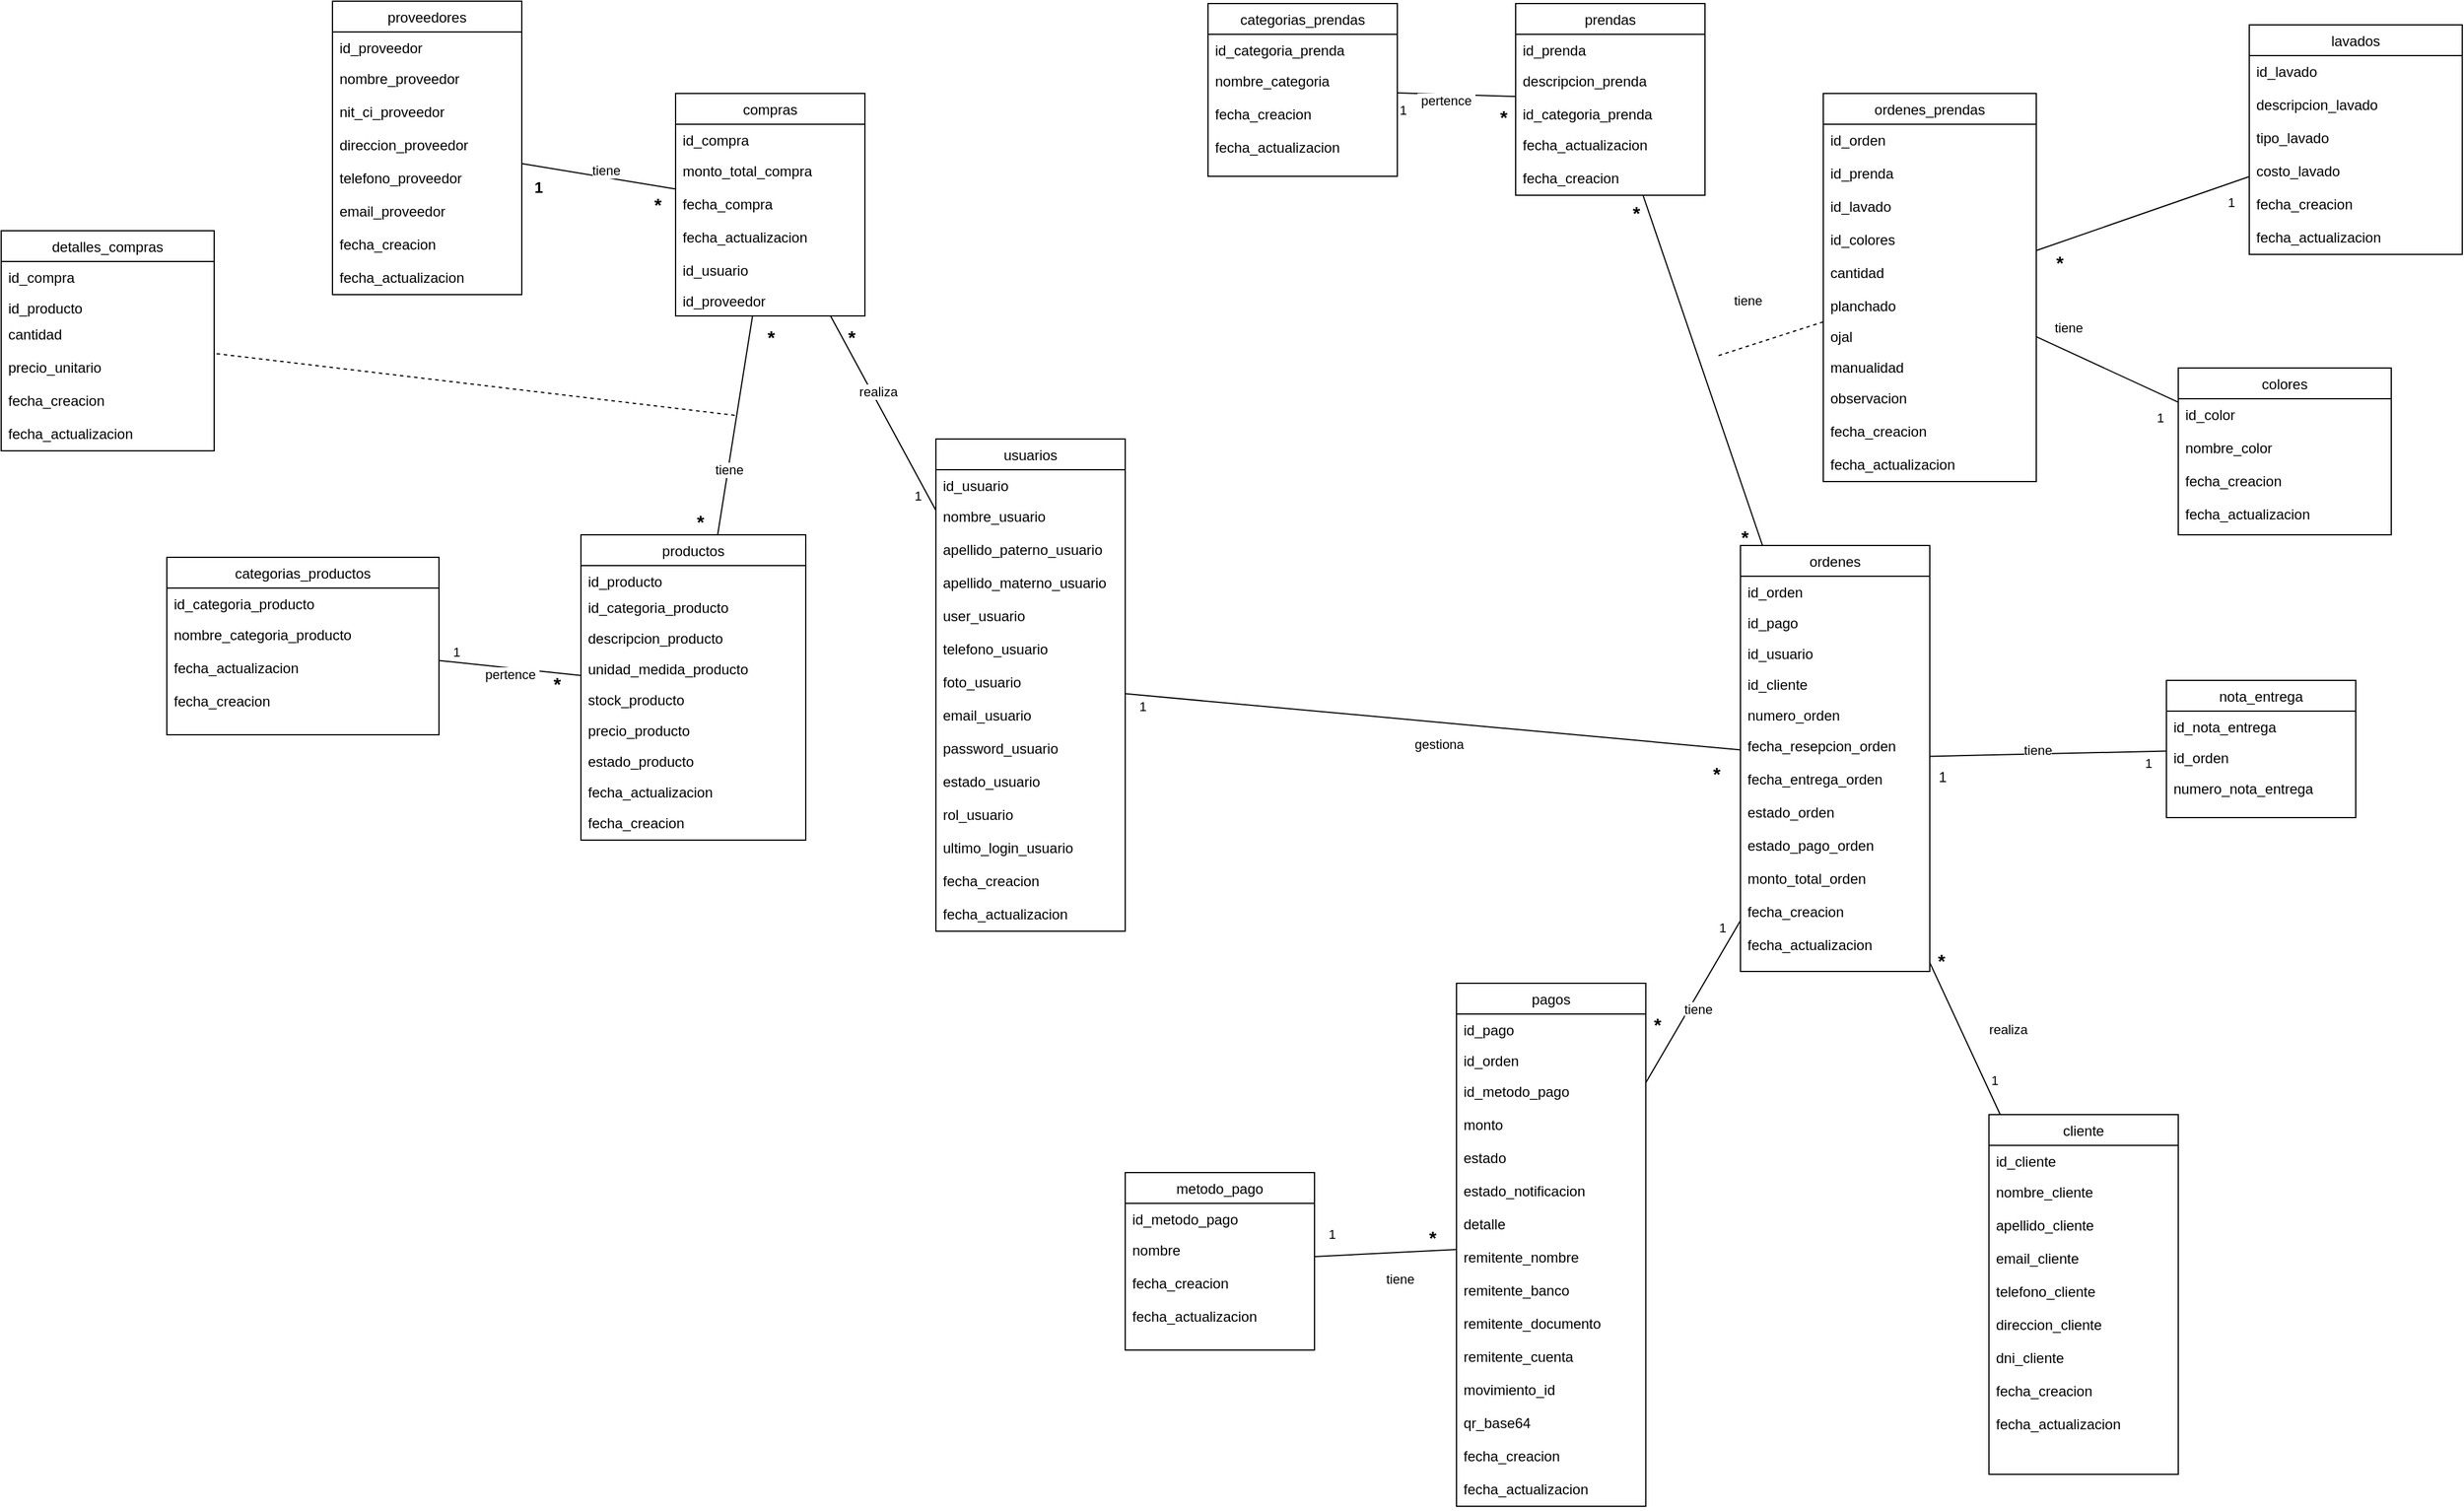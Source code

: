 <mxfile version="24.7.17">
  <diagram id="C5RBs43oDa-KdzZeNtuy" name="Page-1">
    <mxGraphModel dx="2873" dy="3575" grid="1" gridSize="10" guides="1" tooltips="1" connect="1" arrows="1" fold="1" page="1" pageScale="1" pageWidth="1100" pageHeight="850" math="0" shadow="0">
      <root>
        <mxCell id="WIyWlLk6GJQsqaUBKTNV-0" />
        <mxCell id="WIyWlLk6GJQsqaUBKTNV-1" parent="WIyWlLk6GJQsqaUBKTNV-0" />
        <mxCell id="zkfFHV4jXpPFQw0GAbJ--6" value="usuarios" style="swimlane;fontStyle=0;align=center;verticalAlign=top;childLayout=stackLayout;horizontal=1;startSize=26;horizontalStack=0;resizeParent=1;resizeLast=0;collapsible=1;marginBottom=0;rounded=0;shadow=0;strokeWidth=1;" parent="WIyWlLk6GJQsqaUBKTNV-1" vertex="1">
          <mxGeometry x="-220" y="-2150" width="160" height="416" as="geometry">
            <mxRectangle x="130" y="380" width="160" height="26" as="alternateBounds" />
          </mxGeometry>
        </mxCell>
        <mxCell id="zkfFHV4jXpPFQw0GAbJ--7" value="id_usuario" style="text;align=left;verticalAlign=top;spacingLeft=4;spacingRight=4;overflow=hidden;rotatable=0;points=[[0,0.5],[1,0.5]];portConstraint=eastwest;" parent="zkfFHV4jXpPFQw0GAbJ--6" vertex="1">
          <mxGeometry y="26" width="160" height="26" as="geometry" />
        </mxCell>
        <mxCell id="icrbJqTL_05nz_oc38vD-0" value="nombre_usuario" style="text;align=left;verticalAlign=top;spacingLeft=4;spacingRight=4;overflow=hidden;rotatable=0;points=[[0,0.5],[1,0.5]];portConstraint=eastwest;rounded=0;shadow=0;html=0;" parent="zkfFHV4jXpPFQw0GAbJ--6" vertex="1">
          <mxGeometry y="52" width="160" height="28" as="geometry" />
        </mxCell>
        <mxCell id="QhkTqGAl0PFYy6q8hVvx-40" value="apellido_paterno_usuario" style="text;align=left;verticalAlign=top;spacingLeft=4;spacingRight=4;overflow=hidden;rotatable=0;points=[[0,0.5],[1,0.5]];portConstraint=eastwest;rounded=0;shadow=0;html=0;" parent="zkfFHV4jXpPFQw0GAbJ--6" vertex="1">
          <mxGeometry y="80" width="160" height="28" as="geometry" />
        </mxCell>
        <mxCell id="vXQ494ZGvnhb7Yt3QtoO-11" value="apellido_materno_usuario" style="text;align=left;verticalAlign=top;spacingLeft=4;spacingRight=4;overflow=hidden;rotatable=0;points=[[0,0.5],[1,0.5]];portConstraint=eastwest;rounded=0;shadow=0;html=0;" parent="zkfFHV4jXpPFQw0GAbJ--6" vertex="1">
          <mxGeometry y="108" width="160" height="28" as="geometry" />
        </mxCell>
        <mxCell id="icrbJqTL_05nz_oc38vD-10" value="user_usuario" style="text;align=left;verticalAlign=top;spacingLeft=4;spacingRight=4;overflow=hidden;rotatable=0;points=[[0,0.5],[1,0.5]];portConstraint=eastwest;rounded=0;shadow=0;html=0;" parent="zkfFHV4jXpPFQw0GAbJ--6" vertex="1">
          <mxGeometry y="136" width="160" height="28" as="geometry" />
        </mxCell>
        <mxCell id="zkfFHV4jXpPFQw0GAbJ--8" value="telefono_usuario" style="text;align=left;verticalAlign=top;spacingLeft=4;spacingRight=4;overflow=hidden;rotatable=0;points=[[0,0.5],[1,0.5]];portConstraint=eastwest;rounded=0;shadow=0;html=0;" parent="zkfFHV4jXpPFQw0GAbJ--6" vertex="1">
          <mxGeometry y="164" width="160" height="28" as="geometry" />
        </mxCell>
        <mxCell id="QhkTqGAl0PFYy6q8hVvx-41" value="foto_usuario" style="text;align=left;verticalAlign=top;spacingLeft=4;spacingRight=4;overflow=hidden;rotatable=0;points=[[0,0.5],[1,0.5]];portConstraint=eastwest;rounded=0;shadow=0;html=0;" parent="zkfFHV4jXpPFQw0GAbJ--6" vertex="1">
          <mxGeometry y="192" width="160" height="28" as="geometry" />
        </mxCell>
        <mxCell id="icrbJqTL_05nz_oc38vD-34" value="email_usuario" style="text;align=left;verticalAlign=top;spacingLeft=4;spacingRight=4;overflow=hidden;rotatable=0;points=[[0,0.5],[1,0.5]];portConstraint=eastwest;rounded=0;shadow=0;html=0;" parent="zkfFHV4jXpPFQw0GAbJ--6" vertex="1">
          <mxGeometry y="220" width="160" height="28" as="geometry" />
        </mxCell>
        <mxCell id="QhkTqGAl0PFYy6q8hVvx-42" value="password_usuario" style="text;align=left;verticalAlign=top;spacingLeft=4;spacingRight=4;overflow=hidden;rotatable=0;points=[[0,0.5],[1,0.5]];portConstraint=eastwest;rounded=0;shadow=0;html=0;" parent="zkfFHV4jXpPFQw0GAbJ--6" vertex="1">
          <mxGeometry y="248" width="160" height="28" as="geometry" />
        </mxCell>
        <mxCell id="icrbJqTL_05nz_oc38vD-11" value="estado_usuario" style="text;align=left;verticalAlign=top;spacingLeft=4;spacingRight=4;overflow=hidden;rotatable=0;points=[[0,0.5],[1,0.5]];portConstraint=eastwest;rounded=0;shadow=0;html=0;" parent="zkfFHV4jXpPFQw0GAbJ--6" vertex="1">
          <mxGeometry y="276" width="160" height="28" as="geometry" />
        </mxCell>
        <mxCell id="vXQ494ZGvnhb7Yt3QtoO-12" value="rol_usuario" style="text;align=left;verticalAlign=top;spacingLeft=4;spacingRight=4;overflow=hidden;rotatable=0;points=[[0,0.5],[1,0.5]];portConstraint=eastwest;rounded=0;shadow=0;html=0;" parent="zkfFHV4jXpPFQw0GAbJ--6" vertex="1">
          <mxGeometry y="304" width="160" height="28" as="geometry" />
        </mxCell>
        <mxCell id="vXQ494ZGvnhb7Yt3QtoO-110" value="ultimo_login_usuario" style="text;align=left;verticalAlign=top;spacingLeft=4;spacingRight=4;overflow=hidden;rotatable=0;points=[[0,0.5],[1,0.5]];portConstraint=eastwest;rounded=0;shadow=0;html=0;" parent="zkfFHV4jXpPFQw0GAbJ--6" vertex="1">
          <mxGeometry y="332" width="160" height="28" as="geometry" />
        </mxCell>
        <mxCell id="tGhq1vd1xCX6ENyTumZ_-11" value="fecha_creacion" style="text;align=left;verticalAlign=top;spacingLeft=4;spacingRight=4;overflow=hidden;rotatable=0;points=[[0,0.5],[1,0.5]];portConstraint=eastwest;rounded=0;shadow=0;html=0;" parent="zkfFHV4jXpPFQw0GAbJ--6" vertex="1">
          <mxGeometry y="360" width="160" height="28" as="geometry" />
        </mxCell>
        <mxCell id="tGhq1vd1xCX6ENyTumZ_-12" value="fecha_actualizacion" style="text;align=left;verticalAlign=top;spacingLeft=4;spacingRight=4;overflow=hidden;rotatable=0;points=[[0,0.5],[1,0.5]];portConstraint=eastwest;rounded=0;shadow=0;html=0;" parent="zkfFHV4jXpPFQw0GAbJ--6" vertex="1">
          <mxGeometry y="388" width="160" height="28" as="geometry" />
        </mxCell>
        <mxCell id="tGhq1vd1xCX6ENyTumZ_-64" value="compras" style="swimlane;fontStyle=0;align=center;verticalAlign=top;childLayout=stackLayout;horizontal=1;startSize=26;horizontalStack=0;resizeParent=1;resizeLast=0;collapsible=1;marginBottom=0;rounded=0;shadow=0;strokeWidth=1;" parent="WIyWlLk6GJQsqaUBKTNV-1" vertex="1">
          <mxGeometry x="-440" y="-2442" width="160" height="188" as="geometry">
            <mxRectangle x="130" y="380" width="160" height="26" as="alternateBounds" />
          </mxGeometry>
        </mxCell>
        <mxCell id="tGhq1vd1xCX6ENyTumZ_-65" value="id_compra" style="text;align=left;verticalAlign=top;spacingLeft=4;spacingRight=4;overflow=hidden;rotatable=0;points=[[0,0.5],[1,0.5]];portConstraint=eastwest;" parent="tGhq1vd1xCX6ENyTumZ_-64" vertex="1">
          <mxGeometry y="26" width="160" height="26" as="geometry" />
        </mxCell>
        <mxCell id="QhkTqGAl0PFYy6q8hVvx-37" value="monto_total_compra" style="text;align=left;verticalAlign=top;spacingLeft=4;spacingRight=4;overflow=hidden;rotatable=0;points=[[0,0.5],[1,0.5]];portConstraint=eastwest;rounded=0;shadow=0;html=0;" parent="tGhq1vd1xCX6ENyTumZ_-64" vertex="1">
          <mxGeometry y="52" width="160" height="28" as="geometry" />
        </mxCell>
        <mxCell id="tGhq1vd1xCX6ENyTumZ_-66" value="fecha_compra" style="text;align=left;verticalAlign=top;spacingLeft=4;spacingRight=4;overflow=hidden;rotatable=0;points=[[0,0.5],[1,0.5]];portConstraint=eastwest;rounded=0;shadow=0;html=0;" parent="tGhq1vd1xCX6ENyTumZ_-64" vertex="1">
          <mxGeometry y="80" width="160" height="28" as="geometry" />
        </mxCell>
        <mxCell id="tGhq1vd1xCX6ENyTumZ_-69" value="fecha_actualizacion" style="text;align=left;verticalAlign=top;spacingLeft=4;spacingRight=4;overflow=hidden;rotatable=0;points=[[0,0.5],[1,0.5]];portConstraint=eastwest;rounded=0;shadow=0;html=0;" parent="tGhq1vd1xCX6ENyTumZ_-64" vertex="1">
          <mxGeometry y="108" width="160" height="28" as="geometry" />
        </mxCell>
        <mxCell id="vXQ494ZGvnhb7Yt3QtoO-127" value="id_usuario" style="text;align=left;verticalAlign=top;spacingLeft=4;spacingRight=4;overflow=hidden;rotatable=0;points=[[0,0.5],[1,0.5]];portConstraint=eastwest;" parent="tGhq1vd1xCX6ENyTumZ_-64" vertex="1">
          <mxGeometry y="136" width="160" height="26" as="geometry" />
        </mxCell>
        <mxCell id="vXQ494ZGvnhb7Yt3QtoO-128" value="id_proveedor" style="text;align=left;verticalAlign=top;spacingLeft=4;spacingRight=4;overflow=hidden;rotatable=0;points=[[0,0.5],[1,0.5]];portConstraint=eastwest;" parent="tGhq1vd1xCX6ENyTumZ_-64" vertex="1">
          <mxGeometry y="162" width="160" height="26" as="geometry" />
        </mxCell>
        <mxCell id="tGhq1vd1xCX6ENyTumZ_-87" value="detalles_compras" style="swimlane;fontStyle=0;align=center;verticalAlign=top;childLayout=stackLayout;horizontal=1;startSize=26;horizontalStack=0;resizeParent=1;resizeLast=0;collapsible=1;marginBottom=0;rounded=0;shadow=0;strokeWidth=1;" parent="WIyWlLk6GJQsqaUBKTNV-1" vertex="1">
          <mxGeometry x="-1010" y="-2326" width="180" height="186" as="geometry">
            <mxRectangle x="130" y="380" width="160" height="26" as="alternateBounds" />
          </mxGeometry>
        </mxCell>
        <mxCell id="vXQ494ZGvnhb7Yt3QtoO-117" value="id_compra" style="text;align=left;verticalAlign=top;spacingLeft=4;spacingRight=4;overflow=hidden;rotatable=0;points=[[0,0.5],[1,0.5]];portConstraint=eastwest;" parent="tGhq1vd1xCX6ENyTumZ_-87" vertex="1">
          <mxGeometry y="26" width="180" height="26" as="geometry" />
        </mxCell>
        <mxCell id="vXQ494ZGvnhb7Yt3QtoO-118" value="id_producto" style="text;align=left;verticalAlign=top;spacingLeft=4;spacingRight=4;overflow=hidden;rotatable=0;points=[[0,0.5],[1,0.5]];portConstraint=eastwest;" parent="tGhq1vd1xCX6ENyTumZ_-87" vertex="1">
          <mxGeometry y="52" width="180" height="22" as="geometry" />
        </mxCell>
        <mxCell id="tGhq1vd1xCX6ENyTumZ_-89" value="cantidad" style="text;align=left;verticalAlign=top;spacingLeft=4;spacingRight=4;overflow=hidden;rotatable=0;points=[[0,0.5],[1,0.5]];portConstraint=eastwest;rounded=0;shadow=0;html=0;" parent="tGhq1vd1xCX6ENyTumZ_-87" vertex="1">
          <mxGeometry y="74" width="180" height="28" as="geometry" />
        </mxCell>
        <mxCell id="tGhq1vd1xCX6ENyTumZ_-90" value="precio_unitario" style="text;align=left;verticalAlign=top;spacingLeft=4;spacingRight=4;overflow=hidden;rotatable=0;points=[[0,0.5],[1,0.5]];portConstraint=eastwest;rounded=0;shadow=0;html=0;" parent="tGhq1vd1xCX6ENyTumZ_-87" vertex="1">
          <mxGeometry y="102" width="180" height="28" as="geometry" />
        </mxCell>
        <mxCell id="tGhq1vd1xCX6ENyTumZ_-91" value="fecha_creacion" style="text;align=left;verticalAlign=top;spacingLeft=4;spacingRight=4;overflow=hidden;rotatable=0;points=[[0,0.5],[1,0.5]];portConstraint=eastwest;rounded=0;shadow=0;html=0;" parent="tGhq1vd1xCX6ENyTumZ_-87" vertex="1">
          <mxGeometry y="130" width="180" height="28" as="geometry" />
        </mxCell>
        <mxCell id="tGhq1vd1xCX6ENyTumZ_-92" value="fecha_actualizacion" style="text;align=left;verticalAlign=top;spacingLeft=4;spacingRight=4;overflow=hidden;rotatable=0;points=[[0,0.5],[1,0.5]];portConstraint=eastwest;rounded=0;shadow=0;html=0;" parent="tGhq1vd1xCX6ENyTumZ_-87" vertex="1">
          <mxGeometry y="158" width="180" height="28" as="geometry" />
        </mxCell>
        <mxCell id="tGhq1vd1xCX6ENyTumZ_-93" value="" style="endArrow=none;dashed=1;html=1;rounded=0;strokeColor=default;align=center;verticalAlign=middle;fontFamily=Helvetica;fontSize=11;fontColor=default;labelBackgroundColor=default;" parent="WIyWlLk6GJQsqaUBKTNV-1" target="tGhq1vd1xCX6ENyTumZ_-87" edge="1">
          <mxGeometry width="50" height="50" relative="1" as="geometry">
            <mxPoint x="-390" y="-2170" as="sourcePoint" />
            <mxPoint x="1260" y="-1640" as="targetPoint" />
          </mxGeometry>
        </mxCell>
        <mxCell id="tGhq1vd1xCX6ENyTumZ_-94" value="productos" style="swimlane;fontStyle=0;align=center;verticalAlign=top;childLayout=stackLayout;horizontal=1;startSize=26;horizontalStack=0;resizeParent=1;resizeLast=0;collapsible=1;marginBottom=0;rounded=0;shadow=0;strokeWidth=1;" parent="WIyWlLk6GJQsqaUBKTNV-1" vertex="1">
          <mxGeometry x="-520" y="-2069" width="190" height="258" as="geometry">
            <mxRectangle x="620" y="-440" width="160" height="26" as="alternateBounds" />
          </mxGeometry>
        </mxCell>
        <mxCell id="tGhq1vd1xCX6ENyTumZ_-95" value="id_producto" style="text;align=left;verticalAlign=top;spacingLeft=4;spacingRight=4;overflow=hidden;rotatable=0;points=[[0,0.5],[1,0.5]];portConstraint=eastwest;" parent="tGhq1vd1xCX6ENyTumZ_-94" vertex="1">
          <mxGeometry y="26" width="190" height="22" as="geometry" />
        </mxCell>
        <mxCell id="vXQ494ZGvnhb7Yt3QtoO-129" value="id_categoria_producto" style="text;align=left;verticalAlign=top;spacingLeft=4;spacingRight=4;overflow=hidden;rotatable=0;points=[[0,0.5],[1,0.5]];portConstraint=eastwest;" parent="tGhq1vd1xCX6ENyTumZ_-94" vertex="1">
          <mxGeometry y="48" width="190" height="26" as="geometry" />
        </mxCell>
        <mxCell id="QhkTqGAl0PFYy6q8hVvx-25" value="descripcion_producto" style="text;align=left;verticalAlign=top;spacingLeft=4;spacingRight=4;overflow=hidden;rotatable=0;points=[[0,0.5],[1,0.5]];portConstraint=eastwest;" parent="tGhq1vd1xCX6ENyTumZ_-94" vertex="1">
          <mxGeometry y="74" width="190" height="26" as="geometry" />
        </mxCell>
        <mxCell id="34cPcHvmIgc0B0uM3YAv-0" value="unidad_medida_producto" style="text;align=left;verticalAlign=top;spacingLeft=4;spacingRight=4;overflow=hidden;rotatable=0;points=[[0,0.5],[1,0.5]];portConstraint=eastwest;" parent="tGhq1vd1xCX6ENyTumZ_-94" vertex="1">
          <mxGeometry y="100" width="190" height="26" as="geometry" />
        </mxCell>
        <mxCell id="QhkTqGAl0PFYy6q8hVvx-30" value="stock_producto" style="text;align=left;verticalAlign=top;spacingLeft=4;spacingRight=4;overflow=hidden;rotatable=0;points=[[0,0.5],[1,0.5]];portConstraint=eastwest;" parent="tGhq1vd1xCX6ENyTumZ_-94" vertex="1">
          <mxGeometry y="126" width="190" height="26" as="geometry" />
        </mxCell>
        <mxCell id="QhkTqGAl0PFYy6q8hVvx-31" value="precio_producto" style="text;align=left;verticalAlign=top;spacingLeft=4;spacingRight=4;overflow=hidden;rotatable=0;points=[[0,0.5],[1,0.5]];portConstraint=eastwest;" parent="tGhq1vd1xCX6ENyTumZ_-94" vertex="1">
          <mxGeometry y="152" width="190" height="26" as="geometry" />
        </mxCell>
        <mxCell id="QhkTqGAl0PFYy6q8hVvx-35" value="estado_producto" style="text;align=left;verticalAlign=top;spacingLeft=4;spacingRight=4;overflow=hidden;rotatable=0;points=[[0,0.5],[1,0.5]];portConstraint=eastwest;" parent="tGhq1vd1xCX6ENyTumZ_-94" vertex="1">
          <mxGeometry y="178" width="190" height="26" as="geometry" />
        </mxCell>
        <mxCell id="tGhq1vd1xCX6ENyTumZ_-99" value="fecha_actualizacion" style="text;align=left;verticalAlign=top;spacingLeft=4;spacingRight=4;overflow=hidden;rotatable=0;points=[[0,0.5],[1,0.5]];portConstraint=eastwest;rounded=0;shadow=0;html=0;" parent="tGhq1vd1xCX6ENyTumZ_-94" vertex="1">
          <mxGeometry y="204" width="190" height="26" as="geometry" />
        </mxCell>
        <mxCell id="tGhq1vd1xCX6ENyTumZ_-98" value="fecha_creacion" style="text;align=left;verticalAlign=top;spacingLeft=4;spacingRight=4;overflow=hidden;rotatable=0;points=[[0,0.5],[1,0.5]];portConstraint=eastwest;rounded=0;shadow=0;html=0;" parent="tGhq1vd1xCX6ENyTumZ_-94" vertex="1">
          <mxGeometry y="230" width="190" height="28" as="geometry" />
        </mxCell>
        <mxCell id="tGhq1vd1xCX6ENyTumZ_-104" value="" style="endArrow=none;html=1;rounded=0;strokeColor=default;align=center;verticalAlign=middle;fontFamily=Helvetica;fontSize=11;fontColor=default;labelBackgroundColor=default;" parent="WIyWlLk6GJQsqaUBKTNV-1" source="tGhq1vd1xCX6ENyTumZ_-94" target="tGhq1vd1xCX6ENyTumZ_-64" edge="1">
          <mxGeometry relative="1" as="geometry">
            <mxPoint x="1250" y="-1550" as="sourcePoint" />
            <mxPoint x="1250" y="-1620" as="targetPoint" />
          </mxGeometry>
        </mxCell>
        <mxCell id="tGhq1vd1xCX6ENyTumZ_-105" value="*" style="resizable=0;html=1;whiteSpace=wrap;align=left;verticalAlign=bottom;fontFamily=Helvetica;fontSize=16;fontColor=default;labelBackgroundColor=none;fontStyle=1" parent="tGhq1vd1xCX6ENyTumZ_-104" connectable="0" vertex="1">
          <mxGeometry x="-1" relative="1" as="geometry">
            <mxPoint x="-20" as="offset" />
          </mxGeometry>
        </mxCell>
        <mxCell id="tGhq1vd1xCX6ENyTumZ_-106" value="*" style="resizable=0;html=1;whiteSpace=wrap;align=right;verticalAlign=bottom;fontFamily=Helvetica;fontSize=16;fontColor=default;labelBackgroundColor=none;fontStyle=1" parent="tGhq1vd1xCX6ENyTumZ_-104" connectable="0" vertex="1">
          <mxGeometry x="1" relative="1" as="geometry">
            <mxPoint x="20" y="30" as="offset" />
          </mxGeometry>
        </mxCell>
        <mxCell id="pzW-7_iiwVMMT-klEPPE-11" value="tiene" style="edgeLabel;html=1;align=center;verticalAlign=middle;resizable=0;points=[];" parent="tGhq1vd1xCX6ENyTumZ_-104" vertex="1" connectable="0">
          <mxGeometry x="-0.4" relative="1" as="geometry">
            <mxPoint as="offset" />
          </mxGeometry>
        </mxCell>
        <mxCell id="tGhq1vd1xCX6ENyTumZ_-107" value="categorias_productos" style="swimlane;fontStyle=0;align=center;verticalAlign=top;childLayout=stackLayout;horizontal=1;startSize=26;horizontalStack=0;resizeParent=1;resizeLast=0;collapsible=1;marginBottom=0;rounded=0;shadow=0;strokeWidth=1;" parent="WIyWlLk6GJQsqaUBKTNV-1" vertex="1">
          <mxGeometry x="-870" y="-2050" width="230" height="150" as="geometry">
            <mxRectangle x="130" y="380" width="160" height="26" as="alternateBounds" />
          </mxGeometry>
        </mxCell>
        <mxCell id="tGhq1vd1xCX6ENyTumZ_-108" value="id_categoria_producto" style="text;align=left;verticalAlign=top;spacingLeft=4;spacingRight=4;overflow=hidden;rotatable=0;points=[[0,0.5],[1,0.5]];portConstraint=eastwest;" parent="tGhq1vd1xCX6ENyTumZ_-107" vertex="1">
          <mxGeometry y="26" width="230" height="26" as="geometry" />
        </mxCell>
        <mxCell id="tGhq1vd1xCX6ENyTumZ_-110" value="nombre_categoria_producto" style="text;align=left;verticalAlign=top;spacingLeft=4;spacingRight=4;overflow=hidden;rotatable=0;points=[[0,0.5],[1,0.5]];portConstraint=eastwest;rounded=0;shadow=0;html=0;" parent="tGhq1vd1xCX6ENyTumZ_-107" vertex="1">
          <mxGeometry y="52" width="230" height="28" as="geometry" />
        </mxCell>
        <mxCell id="tGhq1vd1xCX6ENyTumZ_-113" value="fecha_actualizacion" style="text;align=left;verticalAlign=top;spacingLeft=4;spacingRight=4;overflow=hidden;rotatable=0;points=[[0,0.5],[1,0.5]];portConstraint=eastwest;rounded=0;shadow=0;html=0;" parent="tGhq1vd1xCX6ENyTumZ_-107" vertex="1">
          <mxGeometry y="80" width="230" height="28" as="geometry" />
        </mxCell>
        <mxCell id="tGhq1vd1xCX6ENyTumZ_-114" value="fecha_creacion" style="text;align=left;verticalAlign=top;spacingLeft=4;spacingRight=4;overflow=hidden;rotatable=0;points=[[0,0.5],[1,0.5]];portConstraint=eastwest;rounded=0;shadow=0;html=0;" parent="tGhq1vd1xCX6ENyTumZ_-107" vertex="1">
          <mxGeometry y="108" width="230" height="38" as="geometry" />
        </mxCell>
        <mxCell id="tGhq1vd1xCX6ENyTumZ_-115" value="" style="endArrow=none;html=1;rounded=0;strokeColor=default;align=center;verticalAlign=middle;fontFamily=Helvetica;fontSize=11;fontColor=default;labelBackgroundColor=default;" parent="WIyWlLk6GJQsqaUBKTNV-1" source="tGhq1vd1xCX6ENyTumZ_-107" target="tGhq1vd1xCX6ENyTumZ_-94" edge="1">
          <mxGeometry relative="1" as="geometry">
            <mxPoint x="1070" y="-1370" as="sourcePoint" />
            <mxPoint x="430" y="-1384" as="targetPoint" />
          </mxGeometry>
        </mxCell>
        <mxCell id="tGhq1vd1xCX6ENyTumZ_-116" value="1" style="resizable=0;html=1;whiteSpace=wrap;align=left;verticalAlign=bottom;fontFamily=Helvetica;fontSize=11;fontColor=default;labelBackgroundColor=default;" parent="tGhq1vd1xCX6ENyTumZ_-115" connectable="0" vertex="1">
          <mxGeometry x="-1" relative="1" as="geometry">
            <mxPoint x="10" y="1" as="offset" />
          </mxGeometry>
        </mxCell>
        <mxCell id="tGhq1vd1xCX6ENyTumZ_-117" value="*" style="resizable=0;html=1;whiteSpace=wrap;align=center;verticalAlign=bottom;fontFamily=Helvetica;fontSize=16;fontColor=default;labelBackgroundColor=none;spacing=2;fontStyle=1;" parent="tGhq1vd1xCX6ENyTumZ_-115" connectable="0" vertex="1">
          <mxGeometry x="1" relative="1" as="geometry">
            <mxPoint x="-20" y="19" as="offset" />
          </mxGeometry>
        </mxCell>
        <mxCell id="pzW-7_iiwVMMT-klEPPE-17" value="&amp;nbsp;pertence&amp;nbsp;" style="edgeLabel;html=1;align=center;verticalAlign=middle;resizable=0;points=[];" parent="tGhq1vd1xCX6ENyTumZ_-115" vertex="1" connectable="0">
          <mxGeometry x="0.253" y="-4" relative="1" as="geometry">
            <mxPoint x="-15" as="offset" />
          </mxGeometry>
        </mxCell>
        <mxCell id="tGhq1vd1xCX6ENyTumZ_-149" style="edgeStyle=none;rounded=0;orthogonalLoop=1;jettySize=auto;html=1;exitX=0.5;exitY=0;exitDx=0;exitDy=0;entryX=0.75;entryY=0;entryDx=0;entryDy=0;strokeColor=default;align=center;verticalAlign=middle;fontFamily=Helvetica;fontSize=11;fontColor=default;labelBackgroundColor=default;endArrow=none;" parent="WIyWlLk6GJQsqaUBKTNV-1" source="tGhq1vd1xCX6ENyTumZ_-107" target="tGhq1vd1xCX6ENyTumZ_-107" edge="1">
          <mxGeometry relative="1" as="geometry" />
        </mxCell>
        <mxCell id="HjSV1TEzzstD-xtGG22P-8" value="proveedores" style="swimlane;fontStyle=0;align=center;verticalAlign=top;childLayout=stackLayout;horizontal=1;startSize=26;horizontalStack=0;resizeParent=1;resizeLast=0;collapsible=1;marginBottom=0;rounded=0;shadow=0;strokeWidth=1;" parent="WIyWlLk6GJQsqaUBKTNV-1" vertex="1">
          <mxGeometry x="-730" y="-2520" width="160" height="248" as="geometry">
            <mxRectangle x="130" y="380" width="160" height="26" as="alternateBounds" />
          </mxGeometry>
        </mxCell>
        <mxCell id="HjSV1TEzzstD-xtGG22P-9" value="id_proveedor" style="text;align=left;verticalAlign=top;spacingLeft=4;spacingRight=4;overflow=hidden;rotatable=0;points=[[0,0.5],[1,0.5]];portConstraint=eastwest;" parent="HjSV1TEzzstD-xtGG22P-8" vertex="1">
          <mxGeometry y="26" width="160" height="26" as="geometry" />
        </mxCell>
        <mxCell id="HjSV1TEzzstD-xtGG22P-10" value="nombre_proveedor" style="text;align=left;verticalAlign=top;spacingLeft=4;spacingRight=4;overflow=hidden;rotatable=0;points=[[0,0.5],[1,0.5]];portConstraint=eastwest;rounded=0;shadow=0;html=0;" parent="HjSV1TEzzstD-xtGG22P-8" vertex="1">
          <mxGeometry y="52" width="160" height="28" as="geometry" />
        </mxCell>
        <mxCell id="HjSV1TEzzstD-xtGG22P-11" value="nit_ci_proveedor" style="text;align=left;verticalAlign=top;spacingLeft=4;spacingRight=4;overflow=hidden;rotatable=0;points=[[0,0.5],[1,0.5]];portConstraint=eastwest;rounded=0;shadow=0;html=0;" parent="HjSV1TEzzstD-xtGG22P-8" vertex="1">
          <mxGeometry y="80" width="160" height="28" as="geometry" />
        </mxCell>
        <mxCell id="QhkTqGAl0PFYy6q8hVvx-38" value="direccion_proveedor" style="text;align=left;verticalAlign=top;spacingLeft=4;spacingRight=4;overflow=hidden;rotatable=0;points=[[0,0.5],[1,0.5]];portConstraint=eastwest;rounded=0;shadow=0;html=0;" parent="HjSV1TEzzstD-xtGG22P-8" vertex="1">
          <mxGeometry y="108" width="160" height="28" as="geometry" />
        </mxCell>
        <mxCell id="HjSV1TEzzstD-xtGG22P-16" value="telefono_proveedor" style="text;align=left;verticalAlign=top;spacingLeft=4;spacingRight=4;overflow=hidden;rotatable=0;points=[[0,0.5],[1,0.5]];portConstraint=eastwest;rounded=0;shadow=0;html=0;" parent="HjSV1TEzzstD-xtGG22P-8" vertex="1">
          <mxGeometry y="136" width="160" height="28" as="geometry" />
        </mxCell>
        <mxCell id="QhkTqGAl0PFYy6q8hVvx-39" value="email_proveedor" style="text;align=left;verticalAlign=top;spacingLeft=4;spacingRight=4;overflow=hidden;rotatable=0;points=[[0,0.5],[1,0.5]];portConstraint=eastwest;rounded=0;shadow=0;html=0;" parent="HjSV1TEzzstD-xtGG22P-8" vertex="1">
          <mxGeometry y="164" width="160" height="28" as="geometry" />
        </mxCell>
        <mxCell id="HjSV1TEzzstD-xtGG22P-12" value="fecha_creacion" style="text;align=left;verticalAlign=top;spacingLeft=4;spacingRight=4;overflow=hidden;rotatable=0;points=[[0,0.5],[1,0.5]];portConstraint=eastwest;rounded=0;shadow=0;html=0;" parent="HjSV1TEzzstD-xtGG22P-8" vertex="1">
          <mxGeometry y="192" width="160" height="28" as="geometry" />
        </mxCell>
        <mxCell id="HjSV1TEzzstD-xtGG22P-13" value="fecha_actualizacion" style="text;align=left;verticalAlign=top;spacingLeft=4;spacingRight=4;overflow=hidden;rotatable=0;points=[[0,0.5],[1,0.5]];portConstraint=eastwest;rounded=0;shadow=0;html=0;" parent="HjSV1TEzzstD-xtGG22P-8" vertex="1">
          <mxGeometry y="220" width="160" height="28" as="geometry" />
        </mxCell>
        <mxCell id="QhkTqGAl0PFYy6q8hVvx-3" value="" style="endArrow=none;html=1;rounded=0;strokeColor=default;align=center;verticalAlign=middle;fontFamily=Helvetica;fontSize=11;fontColor=default;labelBackgroundColor=default;" parent="WIyWlLk6GJQsqaUBKTNV-1" source="tGhq1vd1xCX6ENyTumZ_-64" target="HjSV1TEzzstD-xtGG22P-8" edge="1">
          <mxGeometry relative="1" as="geometry">
            <mxPoint x="110" y="-1280" as="sourcePoint" />
            <mxPoint x="-360" y="-1300" as="targetPoint" />
          </mxGeometry>
        </mxCell>
        <mxCell id="QhkTqGAl0PFYy6q8hVvx-4" value="*" style="resizable=0;html=1;whiteSpace=wrap;align=left;verticalAlign=bottom;fontFamily=Helvetica;fontSize=16;fontColor=default;labelBackgroundColor=none;fontStyle=1" parent="QhkTqGAl0PFYy6q8hVvx-3" connectable="0" vertex="1">
          <mxGeometry x="-1" relative="1" as="geometry">
            <mxPoint x="-20" y="25" as="offset" />
          </mxGeometry>
        </mxCell>
        <mxCell id="QhkTqGAl0PFYy6q8hVvx-5" value="1" style="resizable=0;html=1;whiteSpace=wrap;align=right;verticalAlign=bottom;fontFamily=Helvetica;fontSize=13;fontColor=default;labelBackgroundColor=none;fontStyle=1" parent="QhkTqGAl0PFYy6q8hVvx-3" connectable="0" vertex="1">
          <mxGeometry x="1" relative="1" as="geometry">
            <mxPoint x="20" y="30" as="offset" />
          </mxGeometry>
        </mxCell>
        <mxCell id="QhkTqGAl0PFYy6q8hVvx-6" value="tiene" style="edgeLabel;html=1;align=center;verticalAlign=middle;resizable=0;points=[];" parent="QhkTqGAl0PFYy6q8hVvx-3" vertex="1" connectable="0">
          <mxGeometry x="-0.4" relative="1" as="geometry">
            <mxPoint x="-20" y="-10" as="offset" />
          </mxGeometry>
        </mxCell>
        <mxCell id="tGhq1vd1xCX6ENyTumZ_-61" value="" style="endArrow=none;html=1;rounded=0;strokeColor=default;align=center;verticalAlign=middle;fontFamily=Helvetica;fontSize=11;fontColor=default;labelBackgroundColor=default;" parent="WIyWlLk6GJQsqaUBKTNV-1" source="zkfFHV4jXpPFQw0GAbJ--6" target="tGhq1vd1xCX6ENyTumZ_-64" edge="1">
          <mxGeometry relative="1" as="geometry">
            <mxPoint x="1180" y="-1840" as="sourcePoint" />
            <mxPoint x="1280" y="-1806" as="targetPoint" />
          </mxGeometry>
        </mxCell>
        <mxCell id="tGhq1vd1xCX6ENyTumZ_-62" value="1" style="resizable=0;html=1;whiteSpace=wrap;align=left;verticalAlign=bottom;fontFamily=Helvetica;fontSize=11;fontColor=default;labelBackgroundColor=default;" parent="tGhq1vd1xCX6ENyTumZ_-61" connectable="0" vertex="1">
          <mxGeometry x="-1" relative="1" as="geometry">
            <mxPoint x="-20" y="-4" as="offset" />
          </mxGeometry>
        </mxCell>
        <mxCell id="tGhq1vd1xCX6ENyTumZ_-63" value="*" style="resizable=0;html=1;whiteSpace=wrap;align=center;verticalAlign=bottom;fontFamily=Helvetica;fontSize=16;fontColor=default;labelBackgroundColor=none;spacing=2;fontStyle=1" parent="tGhq1vd1xCX6ENyTumZ_-61" connectable="0" vertex="1">
          <mxGeometry x="1" relative="1" as="geometry">
            <mxPoint x="18" y="30" as="offset" />
          </mxGeometry>
        </mxCell>
        <mxCell id="QhkTqGAl0PFYy6q8hVvx-15" value="realiza" style="edgeLabel;html=1;align=center;verticalAlign=middle;resizable=0;points=[];" parent="tGhq1vd1xCX6ENyTumZ_-61" vertex="1" connectable="0">
          <mxGeometry x="0.218" relative="1" as="geometry">
            <mxPoint x="5" as="offset" />
          </mxGeometry>
        </mxCell>
        <mxCell id="vXQ494ZGvnhb7Yt3QtoO-21" value="prendas" style="swimlane;fontStyle=0;align=center;verticalAlign=top;childLayout=stackLayout;horizontal=1;startSize=26;horizontalStack=0;resizeParent=1;resizeLast=0;collapsible=1;marginBottom=0;rounded=0;shadow=0;strokeWidth=1;" parent="WIyWlLk6GJQsqaUBKTNV-1" vertex="1">
          <mxGeometry x="270" y="-2518" width="160" height="162" as="geometry">
            <mxRectangle x="130" y="380" width="160" height="26" as="alternateBounds" />
          </mxGeometry>
        </mxCell>
        <mxCell id="vXQ494ZGvnhb7Yt3QtoO-22" value="id_prenda" style="text;align=left;verticalAlign=top;spacingLeft=4;spacingRight=4;overflow=hidden;rotatable=0;points=[[0,0.5],[1,0.5]];portConstraint=eastwest;" parent="vXQ494ZGvnhb7Yt3QtoO-21" vertex="1">
          <mxGeometry y="26" width="160" height="26" as="geometry" />
        </mxCell>
        <mxCell id="vXQ494ZGvnhb7Yt3QtoO-23" value="descripcion_prenda" style="text;align=left;verticalAlign=top;spacingLeft=4;spacingRight=4;overflow=hidden;rotatable=0;points=[[0,0.5],[1,0.5]];portConstraint=eastwest;rounded=0;shadow=0;html=0;" parent="vXQ494ZGvnhb7Yt3QtoO-21" vertex="1">
          <mxGeometry y="52" width="160" height="28" as="geometry" />
        </mxCell>
        <mxCell id="vXQ494ZGvnhb7Yt3QtoO-131" value="id_categoria_prenda" style="text;align=left;verticalAlign=top;spacingLeft=4;spacingRight=4;overflow=hidden;rotatable=0;points=[[0,0.5],[1,0.5]];portConstraint=eastwest;" parent="vXQ494ZGvnhb7Yt3QtoO-21" vertex="1">
          <mxGeometry y="80" width="160" height="26" as="geometry" />
        </mxCell>
        <mxCell id="vXQ494ZGvnhb7Yt3QtoO-116" value="fecha_actualizacion" style="text;align=left;verticalAlign=top;spacingLeft=4;spacingRight=4;overflow=hidden;rotatable=0;points=[[0,0.5],[1,0.5]];portConstraint=eastwest;rounded=0;shadow=0;html=0;" parent="vXQ494ZGvnhb7Yt3QtoO-21" vertex="1">
          <mxGeometry y="106" width="160" height="28" as="geometry" />
        </mxCell>
        <mxCell id="vXQ494ZGvnhb7Yt3QtoO-115" value="fecha_creacion" style="text;align=left;verticalAlign=top;spacingLeft=4;spacingRight=4;overflow=hidden;rotatable=0;points=[[0,0.5],[1,0.5]];portConstraint=eastwest;rounded=0;shadow=0;html=0;" parent="vXQ494ZGvnhb7Yt3QtoO-21" vertex="1">
          <mxGeometry y="134" width="160" height="28" as="geometry" />
        </mxCell>
        <mxCell id="vXQ494ZGvnhb7Yt3QtoO-27" value="categorias_prendas" style="swimlane;fontStyle=0;align=center;verticalAlign=top;childLayout=stackLayout;horizontal=1;startSize=26;horizontalStack=0;resizeParent=1;resizeLast=0;collapsible=1;marginBottom=0;rounded=0;shadow=0;strokeWidth=1;" parent="WIyWlLk6GJQsqaUBKTNV-1" vertex="1">
          <mxGeometry x="10" y="-2518" width="160" height="146" as="geometry">
            <mxRectangle x="130" y="380" width="160" height="26" as="alternateBounds" />
          </mxGeometry>
        </mxCell>
        <mxCell id="vXQ494ZGvnhb7Yt3QtoO-28" value="id_categoria_prenda" style="text;align=left;verticalAlign=top;spacingLeft=4;spacingRight=4;overflow=hidden;rotatable=0;points=[[0,0.5],[1,0.5]];portConstraint=eastwest;" parent="vXQ494ZGvnhb7Yt3QtoO-27" vertex="1">
          <mxGeometry y="26" width="160" height="26" as="geometry" />
        </mxCell>
        <mxCell id="vXQ494ZGvnhb7Yt3QtoO-29" value="nombre_categoria" style="text;align=left;verticalAlign=top;spacingLeft=4;spacingRight=4;overflow=hidden;rotatable=0;points=[[0,0.5],[1,0.5]];portConstraint=eastwest;rounded=0;shadow=0;html=0;" parent="vXQ494ZGvnhb7Yt3QtoO-27" vertex="1">
          <mxGeometry y="52" width="160" height="28" as="geometry" />
        </mxCell>
        <mxCell id="vXQ494ZGvnhb7Yt3QtoO-31" value="fecha_creacion" style="text;align=left;verticalAlign=top;spacingLeft=4;spacingRight=4;overflow=hidden;rotatable=0;points=[[0,0.5],[1,0.5]];portConstraint=eastwest;rounded=0;shadow=0;html=0;" parent="vXQ494ZGvnhb7Yt3QtoO-27" vertex="1">
          <mxGeometry y="80" width="160" height="28" as="geometry" />
        </mxCell>
        <mxCell id="vXQ494ZGvnhb7Yt3QtoO-32" value="fecha_actualizacion" style="text;align=left;verticalAlign=top;spacingLeft=4;spacingRight=4;overflow=hidden;rotatable=0;points=[[0,0.5],[1,0.5]];portConstraint=eastwest;rounded=0;shadow=0;html=0;" parent="vXQ494ZGvnhb7Yt3QtoO-27" vertex="1">
          <mxGeometry y="108" width="160" height="38" as="geometry" />
        </mxCell>
        <mxCell id="vXQ494ZGvnhb7Yt3QtoO-33" value="" style="endArrow=none;html=1;rounded=0;strokeColor=default;align=center;verticalAlign=middle;fontFamily=Helvetica;fontSize=11;fontColor=default;labelBackgroundColor=default;" parent="WIyWlLk6GJQsqaUBKTNV-1" source="vXQ494ZGvnhb7Yt3QtoO-27" target="vXQ494ZGvnhb7Yt3QtoO-21" edge="1">
          <mxGeometry relative="1" as="geometry">
            <mxPoint x="-670" y="-2220" as="sourcePoint" />
            <mxPoint x="-550" y="-2226" as="targetPoint" />
          </mxGeometry>
        </mxCell>
        <mxCell id="vXQ494ZGvnhb7Yt3QtoO-34" value="1" style="resizable=0;html=1;whiteSpace=wrap;align=left;verticalAlign=bottom;fontFamily=Helvetica;fontSize=11;fontColor=default;labelBackgroundColor=default;" parent="vXQ494ZGvnhb7Yt3QtoO-33" connectable="0" vertex="1">
          <mxGeometry x="-1" relative="1" as="geometry">
            <mxPoint y="23" as="offset" />
          </mxGeometry>
        </mxCell>
        <mxCell id="vXQ494ZGvnhb7Yt3QtoO-35" value="*" style="resizable=0;html=1;whiteSpace=wrap;align=center;verticalAlign=bottom;fontFamily=Helvetica;fontSize=16;fontColor=default;labelBackgroundColor=none;spacing=2;fontStyle=1;" parent="vXQ494ZGvnhb7Yt3QtoO-33" connectable="0" vertex="1">
          <mxGeometry x="1" relative="1" as="geometry">
            <mxPoint x="-10" y="29" as="offset" />
          </mxGeometry>
        </mxCell>
        <mxCell id="vXQ494ZGvnhb7Yt3QtoO-36" value="&amp;nbsp;pertence&amp;nbsp;" style="edgeLabel;html=1;align=center;verticalAlign=middle;resizable=0;points=[];" parent="vXQ494ZGvnhb7Yt3QtoO-33" vertex="1" connectable="0">
          <mxGeometry x="0.253" y="-4" relative="1" as="geometry">
            <mxPoint x="-22" as="offset" />
          </mxGeometry>
        </mxCell>
        <mxCell id="vXQ494ZGvnhb7Yt3QtoO-37" value="ordenes" style="swimlane;fontStyle=0;align=center;verticalAlign=top;childLayout=stackLayout;horizontal=1;startSize=26;horizontalStack=0;resizeParent=1;resizeLast=0;collapsible=1;marginBottom=0;rounded=0;shadow=0;strokeWidth=1;" parent="WIyWlLk6GJQsqaUBKTNV-1" vertex="1">
          <mxGeometry x="460" y="-2060" width="160" height="360" as="geometry">
            <mxRectangle x="130" y="380" width="160" height="26" as="alternateBounds" />
          </mxGeometry>
        </mxCell>
        <mxCell id="vXQ494ZGvnhb7Yt3QtoO-38" value="id_orden" style="text;align=left;verticalAlign=top;spacingLeft=4;spacingRight=4;overflow=hidden;rotatable=0;points=[[0,0.5],[1,0.5]];portConstraint=eastwest;" parent="vXQ494ZGvnhb7Yt3QtoO-37" vertex="1">
          <mxGeometry y="26" width="160" height="26" as="geometry" />
        </mxCell>
        <mxCell id="P4XH9sECYyjLaAEKHhsC-2" value="id_pago" style="text;align=left;verticalAlign=top;spacingLeft=4;spacingRight=4;overflow=hidden;rotatable=0;points=[[0,0.5],[1,0.5]];portConstraint=eastwest;" parent="vXQ494ZGvnhb7Yt3QtoO-37" vertex="1">
          <mxGeometry y="52" width="160" height="26" as="geometry" />
        </mxCell>
        <mxCell id="vXQ494ZGvnhb7Yt3QtoO-126" value="id_usuario" style="text;align=left;verticalAlign=top;spacingLeft=4;spacingRight=4;overflow=hidden;rotatable=0;points=[[0,0.5],[1,0.5]];portConstraint=eastwest;" parent="vXQ494ZGvnhb7Yt3QtoO-37" vertex="1">
          <mxGeometry y="78" width="160" height="26" as="geometry" />
        </mxCell>
        <mxCell id="P4XH9sECYyjLaAEKHhsC-19" value="id_cliente" style="text;align=left;verticalAlign=top;spacingLeft=4;spacingRight=4;overflow=hidden;rotatable=0;points=[[0,0.5],[1,0.5]];portConstraint=eastwest;" parent="vXQ494ZGvnhb7Yt3QtoO-37" vertex="1">
          <mxGeometry y="104" width="160" height="26" as="geometry" />
        </mxCell>
        <mxCell id="P4XH9sECYyjLaAEKHhsC-0" value="numero_orden" style="text;align=left;verticalAlign=top;spacingLeft=4;spacingRight=4;overflow=hidden;rotatable=0;points=[[0,0.5],[1,0.5]];portConstraint=eastwest;" parent="vXQ494ZGvnhb7Yt3QtoO-37" vertex="1">
          <mxGeometry y="130" width="160" height="26" as="geometry" />
        </mxCell>
        <mxCell id="vXQ494ZGvnhb7Yt3QtoO-39" value="fecha_resepcion_orden" style="text;align=left;verticalAlign=top;spacingLeft=4;spacingRight=4;overflow=hidden;rotatable=0;points=[[0,0.5],[1,0.5]];portConstraint=eastwest;rounded=0;shadow=0;html=0;" parent="vXQ494ZGvnhb7Yt3QtoO-37" vertex="1">
          <mxGeometry y="156" width="160" height="28" as="geometry" />
        </mxCell>
        <mxCell id="vXQ494ZGvnhb7Yt3QtoO-40" value="fecha_entrega_orden" style="text;align=left;verticalAlign=top;spacingLeft=4;spacingRight=4;overflow=hidden;rotatable=0;points=[[0,0.5],[1,0.5]];portConstraint=eastwest;rounded=0;shadow=0;html=0;" parent="vXQ494ZGvnhb7Yt3QtoO-37" vertex="1">
          <mxGeometry y="184" width="160" height="28" as="geometry" />
        </mxCell>
        <mxCell id="vXQ494ZGvnhb7Yt3QtoO-163" value="estado_orden" style="text;align=left;verticalAlign=top;spacingLeft=4;spacingRight=4;overflow=hidden;rotatable=0;points=[[0,0.5],[1,0.5]];portConstraint=eastwest;rounded=0;shadow=0;html=0;" parent="vXQ494ZGvnhb7Yt3QtoO-37" vertex="1">
          <mxGeometry y="212" width="160" height="28" as="geometry" />
        </mxCell>
        <mxCell id="D2lmuFSU087eormyD_oG-0" value="estado_pago_orden" style="text;align=left;verticalAlign=top;spacingLeft=4;spacingRight=4;overflow=hidden;rotatable=0;points=[[0,0.5],[1,0.5]];portConstraint=eastwest;rounded=0;shadow=0;html=0;" parent="vXQ494ZGvnhb7Yt3QtoO-37" vertex="1">
          <mxGeometry y="240" width="160" height="28" as="geometry" />
        </mxCell>
        <mxCell id="D2lmuFSU087eormyD_oG-1" value="monto_total_orden" style="text;align=left;verticalAlign=top;spacingLeft=4;spacingRight=4;overflow=hidden;rotatable=0;points=[[0,0.5],[1,0.5]];portConstraint=eastwest;rounded=0;shadow=0;html=0;" parent="vXQ494ZGvnhb7Yt3QtoO-37" vertex="1">
          <mxGeometry y="268" width="160" height="28" as="geometry" />
        </mxCell>
        <mxCell id="vXQ494ZGvnhb7Yt3QtoO-113" value="fecha_creacion" style="text;align=left;verticalAlign=top;spacingLeft=4;spacingRight=4;overflow=hidden;rotatable=0;points=[[0,0.5],[1,0.5]];portConstraint=eastwest;rounded=0;shadow=0;html=0;" parent="vXQ494ZGvnhb7Yt3QtoO-37" vertex="1">
          <mxGeometry y="296" width="160" height="28" as="geometry" />
        </mxCell>
        <mxCell id="vXQ494ZGvnhb7Yt3QtoO-42" value="fecha_actualizacion" style="text;align=left;verticalAlign=top;spacingLeft=4;spacingRight=4;overflow=hidden;rotatable=0;points=[[0,0.5],[1,0.5]];portConstraint=eastwest;rounded=0;shadow=0;html=0;" parent="vXQ494ZGvnhb7Yt3QtoO-37" vertex="1">
          <mxGeometry y="324" width="160" height="28" as="geometry" />
        </mxCell>
        <mxCell id="vXQ494ZGvnhb7Yt3QtoO-44" value="" style="endArrow=none;html=1;rounded=0;strokeColor=default;align=center;verticalAlign=middle;fontFamily=Helvetica;fontSize=11;fontColor=default;labelBackgroundColor=default;" parent="WIyWlLk6GJQsqaUBKTNV-1" source="vXQ494ZGvnhb7Yt3QtoO-21" target="vXQ494ZGvnhb7Yt3QtoO-37" edge="1">
          <mxGeometry relative="1" as="geometry">
            <mxPoint x="-429" y="-2355" as="sourcePoint" />
            <mxPoint x="-407" y="-2464" as="targetPoint" />
          </mxGeometry>
        </mxCell>
        <mxCell id="vXQ494ZGvnhb7Yt3QtoO-45" value="*" style="resizable=0;html=1;whiteSpace=wrap;align=left;verticalAlign=bottom;fontFamily=Helvetica;fontSize=16;fontColor=default;labelBackgroundColor=none;fontStyle=1" parent="vXQ494ZGvnhb7Yt3QtoO-44" connectable="0" vertex="1">
          <mxGeometry x="-1" relative="1" as="geometry">
            <mxPoint x="-11" y="26" as="offset" />
          </mxGeometry>
        </mxCell>
        <mxCell id="vXQ494ZGvnhb7Yt3QtoO-46" value="*" style="resizable=0;html=1;whiteSpace=wrap;align=right;verticalAlign=bottom;fontFamily=Helvetica;fontSize=16;fontColor=default;labelBackgroundColor=none;fontStyle=1" parent="vXQ494ZGvnhb7Yt3QtoO-44" connectable="0" vertex="1">
          <mxGeometry x="1" relative="1" as="geometry">
            <mxPoint x="-10" y="5" as="offset" />
          </mxGeometry>
        </mxCell>
        <mxCell id="vXQ494ZGvnhb7Yt3QtoO-47" value="tiene" style="edgeLabel;html=1;align=center;verticalAlign=middle;resizable=0;points=[];" parent="vXQ494ZGvnhb7Yt3QtoO-44" vertex="1" connectable="0">
          <mxGeometry x="-0.4" relative="1" as="geometry">
            <mxPoint x="58" as="offset" />
          </mxGeometry>
        </mxCell>
        <mxCell id="vXQ494ZGvnhb7Yt3QtoO-48" value="ordenes_prendas" style="swimlane;fontStyle=0;align=center;verticalAlign=top;childLayout=stackLayout;horizontal=1;startSize=26;horizontalStack=0;resizeParent=1;resizeLast=0;collapsible=1;marginBottom=0;rounded=0;shadow=0;strokeWidth=1;" parent="WIyWlLk6GJQsqaUBKTNV-1" vertex="1">
          <mxGeometry x="530" y="-2442" width="180" height="328" as="geometry">
            <mxRectangle x="130" y="380" width="160" height="26" as="alternateBounds" />
          </mxGeometry>
        </mxCell>
        <mxCell id="vXQ494ZGvnhb7Yt3QtoO-49" value="id_orden" style="text;align=left;verticalAlign=top;spacingLeft=4;spacingRight=4;overflow=hidden;rotatable=0;points=[[0,0.5],[1,0.5]];portConstraint=eastwest;rounded=0;shadow=0;html=0;" parent="vXQ494ZGvnhb7Yt3QtoO-48" vertex="1">
          <mxGeometry y="26" width="180" height="28" as="geometry" />
        </mxCell>
        <mxCell id="vXQ494ZGvnhb7Yt3QtoO-50" value="id_prenda" style="text;align=left;verticalAlign=top;spacingLeft=4;spacingRight=4;overflow=hidden;rotatable=0;points=[[0,0.5],[1,0.5]];portConstraint=eastwest;rounded=0;shadow=0;html=0;" parent="vXQ494ZGvnhb7Yt3QtoO-48" vertex="1">
          <mxGeometry y="54" width="180" height="28" as="geometry" />
        </mxCell>
        <mxCell id="vXQ494ZGvnhb7Yt3QtoO-132" value="id_lavado" style="text;align=left;verticalAlign=top;spacingLeft=4;spacingRight=4;overflow=hidden;rotatable=0;points=[[0,0.5],[1,0.5]];portConstraint=eastwest;rounded=0;shadow=0;html=0;" parent="vXQ494ZGvnhb7Yt3QtoO-48" vertex="1">
          <mxGeometry y="82" width="180" height="28" as="geometry" />
        </mxCell>
        <mxCell id="yXKwasv3eNu0Lsy_WF7l-0" value="id_colores" style="text;align=left;verticalAlign=top;spacingLeft=4;spacingRight=4;overflow=hidden;rotatable=0;points=[[0,0.5],[1,0.5]];portConstraint=eastwest;rounded=0;shadow=0;html=0;" parent="vXQ494ZGvnhb7Yt3QtoO-48" vertex="1">
          <mxGeometry y="110" width="180" height="28" as="geometry" />
        </mxCell>
        <mxCell id="P4XH9sECYyjLaAEKHhsC-17" value="cantidad" style="text;align=left;verticalAlign=top;spacingLeft=4;spacingRight=4;overflow=hidden;rotatable=0;points=[[0,0.5],[1,0.5]];portConstraint=eastwest;rounded=0;shadow=0;html=0;" parent="vXQ494ZGvnhb7Yt3QtoO-48" vertex="1">
          <mxGeometry y="138" width="180" height="28" as="geometry" />
        </mxCell>
        <mxCell id="P4XH9sECYyjLaAEKHhsC-20" value="planchado" style="text;align=left;verticalAlign=top;spacingLeft=4;spacingRight=4;overflow=hidden;rotatable=0;points=[[0,0.5],[1,0.5]];portConstraint=eastwest;" parent="vXQ494ZGvnhb7Yt3QtoO-48" vertex="1">
          <mxGeometry y="166" width="180" height="26" as="geometry" />
        </mxCell>
        <mxCell id="P4XH9sECYyjLaAEKHhsC-14" value="ojal" style="text;align=left;verticalAlign=top;spacingLeft=4;spacingRight=4;overflow=hidden;rotatable=0;points=[[0,0.5],[1,0.5]];portConstraint=eastwest;" parent="vXQ494ZGvnhb7Yt3QtoO-48" vertex="1">
          <mxGeometry y="192" width="180" height="26" as="geometry" />
        </mxCell>
        <mxCell id="P4XH9sECYyjLaAEKHhsC-15" value="manualidad" style="text;align=left;verticalAlign=top;spacingLeft=4;spacingRight=4;overflow=hidden;rotatable=0;points=[[0,0.5],[1,0.5]];portConstraint=eastwest;" parent="vXQ494ZGvnhb7Yt3QtoO-48" vertex="1">
          <mxGeometry y="218" width="180" height="26" as="geometry" />
        </mxCell>
        <mxCell id="vXQ494ZGvnhb7Yt3QtoO-164" value="observacion" style="text;align=left;verticalAlign=top;spacingLeft=4;spacingRight=4;overflow=hidden;rotatable=0;points=[[0,0.5],[1,0.5]];portConstraint=eastwest;rounded=0;shadow=0;html=0;" parent="vXQ494ZGvnhb7Yt3QtoO-48" vertex="1">
          <mxGeometry y="244" width="180" height="28" as="geometry" />
        </mxCell>
        <mxCell id="vXQ494ZGvnhb7Yt3QtoO-114" value="fecha_creacion" style="text;align=left;verticalAlign=top;spacingLeft=4;spacingRight=4;overflow=hidden;rotatable=0;points=[[0,0.5],[1,0.5]];portConstraint=eastwest;rounded=0;shadow=0;html=0;" parent="vXQ494ZGvnhb7Yt3QtoO-48" vertex="1">
          <mxGeometry y="272" width="180" height="28" as="geometry" />
        </mxCell>
        <mxCell id="vXQ494ZGvnhb7Yt3QtoO-51" value="fecha_actualizacion" style="text;align=left;verticalAlign=top;spacingLeft=4;spacingRight=4;overflow=hidden;rotatable=0;points=[[0,0.5],[1,0.5]];portConstraint=eastwest;rounded=0;shadow=0;html=0;" parent="vXQ494ZGvnhb7Yt3QtoO-48" vertex="1">
          <mxGeometry y="300" width="180" height="28" as="geometry" />
        </mxCell>
        <mxCell id="vXQ494ZGvnhb7Yt3QtoO-53" value="" style="endArrow=none;dashed=1;html=1;rounded=0;strokeColor=default;align=center;verticalAlign=middle;fontFamily=Helvetica;fontSize=11;fontColor=default;labelBackgroundColor=default;" parent="WIyWlLk6GJQsqaUBKTNV-1" source="vXQ494ZGvnhb7Yt3QtoO-48" edge="1">
          <mxGeometry width="50" height="50" relative="1" as="geometry">
            <mxPoint x="630" y="-2270" as="sourcePoint" />
            <mxPoint x="440" y="-2220" as="targetPoint" />
          </mxGeometry>
        </mxCell>
        <mxCell id="vXQ494ZGvnhb7Yt3QtoO-55" value="lavados" style="swimlane;fontStyle=0;align=center;verticalAlign=top;childLayout=stackLayout;horizontal=1;startSize=26;horizontalStack=0;resizeParent=1;resizeLast=0;collapsible=1;marginBottom=0;rounded=0;shadow=0;strokeWidth=1;" parent="WIyWlLk6GJQsqaUBKTNV-1" vertex="1">
          <mxGeometry x="890" y="-2500" width="180" height="194" as="geometry">
            <mxRectangle x="130" y="380" width="160" height="26" as="alternateBounds" />
          </mxGeometry>
        </mxCell>
        <mxCell id="vXQ494ZGvnhb7Yt3QtoO-58" value="id_lavado" style="text;align=left;verticalAlign=top;spacingLeft=4;spacingRight=4;overflow=hidden;rotatable=0;points=[[0,0.5],[1,0.5]];portConstraint=eastwest;rounded=0;shadow=0;html=0;" parent="vXQ494ZGvnhb7Yt3QtoO-55" vertex="1">
          <mxGeometry y="26" width="180" height="28" as="geometry" />
        </mxCell>
        <mxCell id="vXQ494ZGvnhb7Yt3QtoO-61" value="descripcion_lavado" style="text;align=left;verticalAlign=top;spacingLeft=4;spacingRight=4;overflow=hidden;rotatable=0;points=[[0,0.5],[1,0.5]];portConstraint=eastwest;rounded=0;shadow=0;html=0;" parent="vXQ494ZGvnhb7Yt3QtoO-55" vertex="1">
          <mxGeometry y="54" width="180" height="28" as="geometry" />
        </mxCell>
        <mxCell id="vXQ494ZGvnhb7Yt3QtoO-62" value="tipo_lavado" style="text;align=left;verticalAlign=top;spacingLeft=4;spacingRight=4;overflow=hidden;rotatable=0;points=[[0,0.5],[1,0.5]];portConstraint=eastwest;rounded=0;shadow=0;html=0;" parent="vXQ494ZGvnhb7Yt3QtoO-55" vertex="1">
          <mxGeometry y="82" width="180" height="28" as="geometry" />
        </mxCell>
        <mxCell id="vXQ494ZGvnhb7Yt3QtoO-63" value="costo_lavado" style="text;align=left;verticalAlign=top;spacingLeft=4;spacingRight=4;overflow=hidden;rotatable=0;points=[[0,0.5],[1,0.5]];portConstraint=eastwest;rounded=0;shadow=0;html=0;" parent="vXQ494ZGvnhb7Yt3QtoO-55" vertex="1">
          <mxGeometry y="110" width="180" height="28" as="geometry" />
        </mxCell>
        <mxCell id="vXQ494ZGvnhb7Yt3QtoO-59" value="fecha_creacion" style="text;align=left;verticalAlign=top;spacingLeft=4;spacingRight=4;overflow=hidden;rotatable=0;points=[[0,0.5],[1,0.5]];portConstraint=eastwest;rounded=0;shadow=0;html=0;" parent="vXQ494ZGvnhb7Yt3QtoO-55" vertex="1">
          <mxGeometry y="138" width="180" height="28" as="geometry" />
        </mxCell>
        <mxCell id="vXQ494ZGvnhb7Yt3QtoO-60" value="fecha_actualizacion" style="text;align=left;verticalAlign=top;spacingLeft=4;spacingRight=4;overflow=hidden;rotatable=0;points=[[0,0.5],[1,0.5]];portConstraint=eastwest;rounded=0;shadow=0;html=0;" parent="vXQ494ZGvnhb7Yt3QtoO-55" vertex="1">
          <mxGeometry y="166" width="180" height="28" as="geometry" />
        </mxCell>
        <mxCell id="vXQ494ZGvnhb7Yt3QtoO-64" value="nota_entrega" style="swimlane;fontStyle=0;align=center;verticalAlign=top;childLayout=stackLayout;horizontal=1;startSize=26;horizontalStack=0;resizeParent=1;resizeLast=0;collapsible=1;marginBottom=0;rounded=0;shadow=0;strokeWidth=1;" parent="WIyWlLk6GJQsqaUBKTNV-1" vertex="1">
          <mxGeometry x="820" y="-1946" width="160" height="116" as="geometry">
            <mxRectangle x="130" y="380" width="160" height="26" as="alternateBounds" />
          </mxGeometry>
        </mxCell>
        <mxCell id="vXQ494ZGvnhb7Yt3QtoO-65" value="id_nota_entrega" style="text;align=left;verticalAlign=top;spacingLeft=4;spacingRight=4;overflow=hidden;rotatable=0;points=[[0,0.5],[1,0.5]];portConstraint=eastwest;" parent="vXQ494ZGvnhb7Yt3QtoO-64" vertex="1">
          <mxGeometry y="26" width="160" height="26" as="geometry" />
        </mxCell>
        <mxCell id="P4XH9sECYyjLaAEKHhsC-16" value="id_orden" style="text;align=left;verticalAlign=top;spacingLeft=4;spacingRight=4;overflow=hidden;rotatable=0;points=[[0,0.5],[1,0.5]];portConstraint=eastwest;" parent="vXQ494ZGvnhb7Yt3QtoO-64" vertex="1">
          <mxGeometry y="52" width="160" height="26" as="geometry" />
        </mxCell>
        <mxCell id="vXQ494ZGvnhb7Yt3QtoO-66" value="numero_nota_entrega" style="text;align=left;verticalAlign=top;spacingLeft=4;spacingRight=4;overflow=hidden;rotatable=0;points=[[0,0.5],[1,0.5]];portConstraint=eastwest;rounded=0;shadow=0;html=0;" parent="vXQ494ZGvnhb7Yt3QtoO-64" vertex="1">
          <mxGeometry y="78" width="160" height="28" as="geometry" />
        </mxCell>
        <mxCell id="vXQ494ZGvnhb7Yt3QtoO-71" value="cliente" style="swimlane;fontStyle=0;align=center;verticalAlign=top;childLayout=stackLayout;horizontal=1;startSize=26;horizontalStack=0;resizeParent=1;resizeLast=0;collapsible=1;marginBottom=0;rounded=0;shadow=0;strokeWidth=1;" parent="WIyWlLk6GJQsqaUBKTNV-1" vertex="1">
          <mxGeometry x="670" y="-1579" width="160" height="304" as="geometry">
            <mxRectangle x="130" y="380" width="160" height="26" as="alternateBounds" />
          </mxGeometry>
        </mxCell>
        <mxCell id="vXQ494ZGvnhb7Yt3QtoO-72" value="id_cliente" style="text;align=left;verticalAlign=top;spacingLeft=4;spacingRight=4;overflow=hidden;rotatable=0;points=[[0,0.5],[1,0.5]];portConstraint=eastwest;" parent="vXQ494ZGvnhb7Yt3QtoO-71" vertex="1">
          <mxGeometry y="26" width="160" height="26" as="geometry" />
        </mxCell>
        <mxCell id="vXQ494ZGvnhb7Yt3QtoO-73" value="nombre_cliente" style="text;align=left;verticalAlign=top;spacingLeft=4;spacingRight=4;overflow=hidden;rotatable=0;points=[[0,0.5],[1,0.5]];portConstraint=eastwest;rounded=0;shadow=0;html=0;" parent="vXQ494ZGvnhb7Yt3QtoO-71" vertex="1">
          <mxGeometry y="52" width="160" height="28" as="geometry" />
        </mxCell>
        <mxCell id="vXQ494ZGvnhb7Yt3QtoO-74" value="apellido_cliente" style="text;align=left;verticalAlign=top;spacingLeft=4;spacingRight=4;overflow=hidden;rotatable=0;points=[[0,0.5],[1,0.5]];portConstraint=eastwest;rounded=0;shadow=0;html=0;" parent="vXQ494ZGvnhb7Yt3QtoO-71" vertex="1">
          <mxGeometry y="80" width="160" height="28" as="geometry" />
        </mxCell>
        <mxCell id="vXQ494ZGvnhb7Yt3QtoO-112" value="email_cliente" style="text;align=left;verticalAlign=top;spacingLeft=4;spacingRight=4;overflow=hidden;rotatable=0;points=[[0,0.5],[1,0.5]];portConstraint=eastwest;rounded=0;shadow=0;html=0;" parent="vXQ494ZGvnhb7Yt3QtoO-71" vertex="1">
          <mxGeometry y="108" width="160" height="28" as="geometry" />
        </mxCell>
        <mxCell id="vXQ494ZGvnhb7Yt3QtoO-77" value="telefono_cliente" style="text;align=left;verticalAlign=top;spacingLeft=4;spacingRight=4;overflow=hidden;rotatable=0;points=[[0,0.5],[1,0.5]];portConstraint=eastwest;rounded=0;shadow=0;html=0;" parent="vXQ494ZGvnhb7Yt3QtoO-71" vertex="1">
          <mxGeometry y="136" width="160" height="28" as="geometry" />
        </mxCell>
        <mxCell id="vXQ494ZGvnhb7Yt3QtoO-85" value="direccion_cliente" style="text;align=left;verticalAlign=top;spacingLeft=4;spacingRight=4;overflow=hidden;rotatable=0;points=[[0,0.5],[1,0.5]];portConstraint=eastwest;rounded=0;shadow=0;html=0;" parent="vXQ494ZGvnhb7Yt3QtoO-71" vertex="1">
          <mxGeometry y="164" width="160" height="28" as="geometry" />
        </mxCell>
        <mxCell id="vXQ494ZGvnhb7Yt3QtoO-87" value="dni_cliente" style="text;align=left;verticalAlign=top;spacingLeft=4;spacingRight=4;overflow=hidden;rotatable=0;points=[[0,0.5],[1,0.5]];portConstraint=eastwest;rounded=0;shadow=0;html=0;" parent="vXQ494ZGvnhb7Yt3QtoO-71" vertex="1">
          <mxGeometry y="192" width="160" height="28" as="geometry" />
        </mxCell>
        <mxCell id="vXQ494ZGvnhb7Yt3QtoO-83" value="fecha_creacion" style="text;align=left;verticalAlign=top;spacingLeft=4;spacingRight=4;overflow=hidden;rotatable=0;points=[[0,0.5],[1,0.5]];portConstraint=eastwest;rounded=0;shadow=0;html=0;" parent="vXQ494ZGvnhb7Yt3QtoO-71" vertex="1">
          <mxGeometry y="220" width="160" height="28" as="geometry" />
        </mxCell>
        <mxCell id="vXQ494ZGvnhb7Yt3QtoO-84" value="fecha_actualizacion" style="text;align=left;verticalAlign=top;spacingLeft=4;spacingRight=4;overflow=hidden;rotatable=0;points=[[0,0.5],[1,0.5]];portConstraint=eastwest;rounded=0;shadow=0;html=0;" parent="vXQ494ZGvnhb7Yt3QtoO-71" vertex="1">
          <mxGeometry y="248" width="160" height="28" as="geometry" />
        </mxCell>
        <mxCell id="vXQ494ZGvnhb7Yt3QtoO-90" value="" style="endArrow=none;html=1;rounded=0;strokeColor=default;align=center;verticalAlign=middle;fontFamily=Helvetica;fontSize=11;fontColor=default;labelBackgroundColor=default;" parent="WIyWlLk6GJQsqaUBKTNV-1" source="vXQ494ZGvnhb7Yt3QtoO-71" target="vXQ494ZGvnhb7Yt3QtoO-37" edge="1">
          <mxGeometry relative="1" as="geometry">
            <mxPoint x="200" y="-2344" as="sourcePoint" />
            <mxPoint x="200" y="-2239" as="targetPoint" />
          </mxGeometry>
        </mxCell>
        <mxCell id="vXQ494ZGvnhb7Yt3QtoO-91" value="1" style="resizable=0;html=1;whiteSpace=wrap;align=left;verticalAlign=bottom;fontFamily=Helvetica;fontSize=11;fontColor=default;labelBackgroundColor=default;" parent="vXQ494ZGvnhb7Yt3QtoO-90" connectable="0" vertex="1">
          <mxGeometry x="-1" relative="1" as="geometry">
            <mxPoint x="-10" y="-21" as="offset" />
          </mxGeometry>
        </mxCell>
        <mxCell id="vXQ494ZGvnhb7Yt3QtoO-92" value="*" style="resizable=0;html=1;whiteSpace=wrap;align=center;verticalAlign=bottom;fontFamily=Helvetica;fontSize=16;fontColor=default;labelBackgroundColor=none;spacing=2;fontStyle=1;" parent="vXQ494ZGvnhb7Yt3QtoO-90" connectable="0" vertex="1">
          <mxGeometry x="1" relative="1" as="geometry">
            <mxPoint x="10" y="10" as="offset" />
          </mxGeometry>
        </mxCell>
        <mxCell id="vXQ494ZGvnhb7Yt3QtoO-93" value="realiza" style="edgeLabel;html=1;align=center;verticalAlign=middle;resizable=0;points=[];" parent="vXQ494ZGvnhb7Yt3QtoO-90" vertex="1" connectable="0">
          <mxGeometry x="0.253" y="-4" relative="1" as="geometry">
            <mxPoint x="40" y="10" as="offset" />
          </mxGeometry>
        </mxCell>
        <mxCell id="vXQ494ZGvnhb7Yt3QtoO-95" value="" style="endArrow=none;html=1;rounded=0;strokeColor=default;align=center;verticalAlign=middle;fontFamily=Helvetica;fontSize=11;fontColor=default;labelBackgroundColor=default;" parent="WIyWlLk6GJQsqaUBKTNV-1" source="vXQ494ZGvnhb7Yt3QtoO-64" target="vXQ494ZGvnhb7Yt3QtoO-37" edge="1">
          <mxGeometry relative="1" as="geometry">
            <mxPoint x="210" y="-2334" as="sourcePoint" />
            <mxPoint x="210" y="-2229" as="targetPoint" />
          </mxGeometry>
        </mxCell>
        <mxCell id="vXQ494ZGvnhb7Yt3QtoO-96" value="1" style="resizable=0;html=1;whiteSpace=wrap;align=left;verticalAlign=bottom;fontFamily=Helvetica;fontSize=11;fontColor=default;labelBackgroundColor=default;" parent="vXQ494ZGvnhb7Yt3QtoO-95" connectable="0" vertex="1">
          <mxGeometry x="-1" relative="1" as="geometry">
            <mxPoint x="-20" y="19" as="offset" />
          </mxGeometry>
        </mxCell>
        <mxCell id="vXQ494ZGvnhb7Yt3QtoO-97" value="1" style="resizable=0;html=1;whiteSpace=wrap;align=center;verticalAlign=bottom;fontFamily=Helvetica;fontSize=12;fontColor=default;labelBackgroundColor=none;spacing=2;fontStyle=0;" parent="vXQ494ZGvnhb7Yt3QtoO-95" connectable="0" vertex="1">
          <mxGeometry x="1" relative="1" as="geometry">
            <mxPoint x="11" y="26" as="offset" />
          </mxGeometry>
        </mxCell>
        <mxCell id="vXQ494ZGvnhb7Yt3QtoO-98" value="tiene" style="edgeLabel;html=1;align=center;verticalAlign=middle;resizable=0;points=[];" parent="vXQ494ZGvnhb7Yt3QtoO-95" vertex="1" connectable="0">
          <mxGeometry x="0.253" y="-4" relative="1" as="geometry">
            <mxPoint x="16" as="offset" />
          </mxGeometry>
        </mxCell>
        <mxCell id="vXQ494ZGvnhb7Yt3QtoO-99" value="" style="endArrow=none;html=1;rounded=0;strokeColor=default;align=center;verticalAlign=middle;fontFamily=Helvetica;fontSize=11;fontColor=default;labelBackgroundColor=default;" parent="WIyWlLk6GJQsqaUBKTNV-1" source="vXQ494ZGvnhb7Yt3QtoO-55" target="vXQ494ZGvnhb7Yt3QtoO-48" edge="1">
          <mxGeometry relative="1" as="geometry">
            <mxPoint x="220" y="-2324" as="sourcePoint" />
            <mxPoint x="220" y="-2219" as="targetPoint" />
          </mxGeometry>
        </mxCell>
        <mxCell id="vXQ494ZGvnhb7Yt3QtoO-100" value="1" style="resizable=0;html=1;whiteSpace=wrap;align=left;verticalAlign=bottom;fontFamily=Helvetica;fontSize=11;fontColor=default;labelBackgroundColor=default;" parent="vXQ494ZGvnhb7Yt3QtoO-99" connectable="0" vertex="1">
          <mxGeometry x="-1" relative="1" as="geometry">
            <mxPoint x="-20" y="30" as="offset" />
          </mxGeometry>
        </mxCell>
        <mxCell id="vXQ494ZGvnhb7Yt3QtoO-101" value="*" style="resizable=0;html=1;whiteSpace=wrap;align=center;verticalAlign=bottom;fontFamily=Helvetica;fontSize=16;fontColor=default;labelBackgroundColor=none;spacing=2;fontStyle=1;" parent="vXQ494ZGvnhb7Yt3QtoO-99" connectable="0" vertex="1">
          <mxGeometry x="1" relative="1" as="geometry">
            <mxPoint x="20" y="22" as="offset" />
          </mxGeometry>
        </mxCell>
        <mxCell id="vXQ494ZGvnhb7Yt3QtoO-106" value="" style="endArrow=none;html=1;rounded=0;strokeColor=default;align=center;verticalAlign=middle;fontFamily=Helvetica;fontSize=11;fontColor=default;labelBackgroundColor=default;" parent="WIyWlLk6GJQsqaUBKTNV-1" source="zkfFHV4jXpPFQw0GAbJ--6" target="vXQ494ZGvnhb7Yt3QtoO-37" edge="1">
          <mxGeometry relative="1" as="geometry">
            <mxPoint x="820" y="-2125" as="sourcePoint" />
            <mxPoint x="670" y="-2125" as="targetPoint" />
          </mxGeometry>
        </mxCell>
        <mxCell id="vXQ494ZGvnhb7Yt3QtoO-107" value="1" style="resizable=0;html=1;whiteSpace=wrap;align=left;verticalAlign=bottom;fontFamily=Helvetica;fontSize=11;fontColor=default;labelBackgroundColor=default;" parent="vXQ494ZGvnhb7Yt3QtoO-106" connectable="0" vertex="1">
          <mxGeometry x="-1" relative="1" as="geometry">
            <mxPoint x="10" y="19" as="offset" />
          </mxGeometry>
        </mxCell>
        <mxCell id="vXQ494ZGvnhb7Yt3QtoO-108" value="*" style="resizable=0;html=1;whiteSpace=wrap;align=center;verticalAlign=bottom;fontFamily=Helvetica;fontSize=16;fontColor=default;labelBackgroundColor=none;spacing=2;fontStyle=1;" parent="vXQ494ZGvnhb7Yt3QtoO-106" connectable="0" vertex="1">
          <mxGeometry x="1" relative="1" as="geometry">
            <mxPoint x="-20" y="32" as="offset" />
          </mxGeometry>
        </mxCell>
        <mxCell id="vXQ494ZGvnhb7Yt3QtoO-109" value="gestiona" style="edgeLabel;html=1;align=center;verticalAlign=middle;resizable=0;points=[];" parent="vXQ494ZGvnhb7Yt3QtoO-106" vertex="1" connectable="0">
          <mxGeometry x="0.253" y="-4" relative="1" as="geometry">
            <mxPoint x="-61" y="9" as="offset" />
          </mxGeometry>
        </mxCell>
        <mxCell id="vXQ494ZGvnhb7Yt3QtoO-133" value="pagos" style="swimlane;fontStyle=0;align=center;verticalAlign=top;childLayout=stackLayout;horizontal=1;startSize=26;horizontalStack=0;resizeParent=1;resizeLast=0;collapsible=1;marginBottom=0;rounded=0;shadow=0;strokeWidth=1;" parent="WIyWlLk6GJQsqaUBKTNV-1" vertex="1">
          <mxGeometry x="220" y="-1690" width="160" height="442" as="geometry">
            <mxRectangle x="130" y="380" width="160" height="26" as="alternateBounds" />
          </mxGeometry>
        </mxCell>
        <mxCell id="vXQ494ZGvnhb7Yt3QtoO-134" value="id_pago" style="text;align=left;verticalAlign=top;spacingLeft=4;spacingRight=4;overflow=hidden;rotatable=0;points=[[0,0.5],[1,0.5]];portConstraint=eastwest;" parent="vXQ494ZGvnhb7Yt3QtoO-133" vertex="1">
          <mxGeometry y="26" width="160" height="26" as="geometry" />
        </mxCell>
        <mxCell id="D2lmuFSU087eormyD_oG-3" value="id_orden" style="text;align=left;verticalAlign=top;spacingLeft=4;spacingRight=4;overflow=hidden;rotatable=0;points=[[0,0.5],[1,0.5]];portConstraint=eastwest;" parent="vXQ494ZGvnhb7Yt3QtoO-133" vertex="1">
          <mxGeometry y="52" width="160" height="26" as="geometry" />
        </mxCell>
        <mxCell id="vXQ494ZGvnhb7Yt3QtoO-141" value="id_metodo_pago" style="text;align=left;verticalAlign=top;spacingLeft=4;spacingRight=4;overflow=hidden;rotatable=0;points=[[0,0.5],[1,0.5]];portConstraint=eastwest;rounded=0;shadow=0;html=0;" parent="vXQ494ZGvnhb7Yt3QtoO-133" vertex="1">
          <mxGeometry y="78" width="160" height="28" as="geometry" />
        </mxCell>
        <mxCell id="vXQ494ZGvnhb7Yt3QtoO-135" value="monto" style="text;align=left;verticalAlign=top;spacingLeft=4;spacingRight=4;overflow=hidden;rotatable=0;points=[[0,0.5],[1,0.5]];portConstraint=eastwest;rounded=0;shadow=0;html=0;" parent="vXQ494ZGvnhb7Yt3QtoO-133" vertex="1">
          <mxGeometry y="106" width="160" height="28" as="geometry" />
        </mxCell>
        <mxCell id="vXQ494ZGvnhb7Yt3QtoO-136" value="estado" style="text;align=left;verticalAlign=top;spacingLeft=4;spacingRight=4;overflow=hidden;rotatable=0;points=[[0,0.5],[1,0.5]];portConstraint=eastwest;rounded=0;shadow=0;html=0;" parent="vXQ494ZGvnhb7Yt3QtoO-133" vertex="1">
          <mxGeometry y="134" width="160" height="28" as="geometry" />
        </mxCell>
        <mxCell id="vXQ494ZGvnhb7Yt3QtoO-137" value="estado_notificacion" style="text;align=left;verticalAlign=top;spacingLeft=4;spacingRight=4;overflow=hidden;rotatable=0;points=[[0,0.5],[1,0.5]];portConstraint=eastwest;rounded=0;shadow=0;html=0;" parent="vXQ494ZGvnhb7Yt3QtoO-133" vertex="1">
          <mxGeometry y="162" width="160" height="28" as="geometry" />
        </mxCell>
        <mxCell id="vXQ494ZGvnhb7Yt3QtoO-138" value="detalle" style="text;align=left;verticalAlign=top;spacingLeft=4;spacingRight=4;overflow=hidden;rotatable=0;points=[[0,0.5],[1,0.5]];portConstraint=eastwest;rounded=0;shadow=0;html=0;" parent="vXQ494ZGvnhb7Yt3QtoO-133" vertex="1">
          <mxGeometry y="190" width="160" height="28" as="geometry" />
        </mxCell>
        <mxCell id="vXQ494ZGvnhb7Yt3QtoO-139" value="remitente_nombre" style="text;align=left;verticalAlign=top;spacingLeft=4;spacingRight=4;overflow=hidden;rotatable=0;points=[[0,0.5],[1,0.5]];portConstraint=eastwest;rounded=0;shadow=0;html=0;" parent="vXQ494ZGvnhb7Yt3QtoO-133" vertex="1">
          <mxGeometry y="218" width="160" height="28" as="geometry" />
        </mxCell>
        <mxCell id="vXQ494ZGvnhb7Yt3QtoO-142" value="remitente_banco" style="text;align=left;verticalAlign=top;spacingLeft=4;spacingRight=4;overflow=hidden;rotatable=0;points=[[0,0.5],[1,0.5]];portConstraint=eastwest;rounded=0;shadow=0;html=0;" parent="vXQ494ZGvnhb7Yt3QtoO-133" vertex="1">
          <mxGeometry y="246" width="160" height="28" as="geometry" />
        </mxCell>
        <mxCell id="vXQ494ZGvnhb7Yt3QtoO-143" value="remitente_documento" style="text;align=left;verticalAlign=top;spacingLeft=4;spacingRight=4;overflow=hidden;rotatable=0;points=[[0,0.5],[1,0.5]];portConstraint=eastwest;rounded=0;shadow=0;html=0;" parent="vXQ494ZGvnhb7Yt3QtoO-133" vertex="1">
          <mxGeometry y="274" width="160" height="28" as="geometry" />
        </mxCell>
        <mxCell id="vXQ494ZGvnhb7Yt3QtoO-144" value="remitente_cuenta" style="text;align=left;verticalAlign=top;spacingLeft=4;spacingRight=4;overflow=hidden;rotatable=0;points=[[0,0.5],[1,0.5]];portConstraint=eastwest;rounded=0;shadow=0;html=0;" parent="vXQ494ZGvnhb7Yt3QtoO-133" vertex="1">
          <mxGeometry y="302" width="160" height="28" as="geometry" />
        </mxCell>
        <mxCell id="buqhpou320HOIR6uwAFQ-1" value="movimiento_id" style="text;align=left;verticalAlign=top;spacingLeft=4;spacingRight=4;overflow=hidden;rotatable=0;points=[[0,0.5],[1,0.5]];portConstraint=eastwest;rounded=0;shadow=0;html=0;" parent="vXQ494ZGvnhb7Yt3QtoO-133" vertex="1">
          <mxGeometry y="330" width="160" height="28" as="geometry" />
        </mxCell>
        <mxCell id="buqhpou320HOIR6uwAFQ-0" value="qr_base64" style="text;align=left;verticalAlign=top;spacingLeft=4;spacingRight=4;overflow=hidden;rotatable=0;points=[[0,0.5],[1,0.5]];portConstraint=eastwest;rounded=0;shadow=0;html=0;" parent="vXQ494ZGvnhb7Yt3QtoO-133" vertex="1">
          <mxGeometry y="358" width="160" height="28" as="geometry" />
        </mxCell>
        <mxCell id="vXQ494ZGvnhb7Yt3QtoO-145" value="fecha_creacion" style="text;align=left;verticalAlign=top;spacingLeft=4;spacingRight=4;overflow=hidden;rotatable=0;points=[[0,0.5],[1,0.5]];portConstraint=eastwest;rounded=0;shadow=0;html=0;" parent="vXQ494ZGvnhb7Yt3QtoO-133" vertex="1">
          <mxGeometry y="386" width="160" height="28" as="geometry" />
        </mxCell>
        <mxCell id="vXQ494ZGvnhb7Yt3QtoO-146" value="fecha_actualizacion" style="text;align=left;verticalAlign=top;spacingLeft=4;spacingRight=4;overflow=hidden;rotatable=0;points=[[0,0.5],[1,0.5]];portConstraint=eastwest;rounded=0;shadow=0;html=0;" parent="vXQ494ZGvnhb7Yt3QtoO-133" vertex="1">
          <mxGeometry y="414" width="160" height="28" as="geometry" />
        </mxCell>
        <mxCell id="vXQ494ZGvnhb7Yt3QtoO-147" value="metodo_pago" style="swimlane;fontStyle=0;align=center;verticalAlign=top;childLayout=stackLayout;horizontal=1;startSize=26;horizontalStack=0;resizeParent=1;resizeLast=0;collapsible=1;marginBottom=0;rounded=0;shadow=0;strokeWidth=1;" parent="WIyWlLk6GJQsqaUBKTNV-1" vertex="1">
          <mxGeometry x="-60" y="-1530" width="160" height="150" as="geometry">
            <mxRectangle x="130" y="380" width="160" height="26" as="alternateBounds" />
          </mxGeometry>
        </mxCell>
        <mxCell id="vXQ494ZGvnhb7Yt3QtoO-148" value="id_metodo_pago" style="text;align=left;verticalAlign=top;spacingLeft=4;spacingRight=4;overflow=hidden;rotatable=0;points=[[0,0.5],[1,0.5]];portConstraint=eastwest;" parent="vXQ494ZGvnhb7Yt3QtoO-147" vertex="1">
          <mxGeometry y="26" width="160" height="26" as="geometry" />
        </mxCell>
        <mxCell id="vXQ494ZGvnhb7Yt3QtoO-149" value="nombre" style="text;align=left;verticalAlign=top;spacingLeft=4;spacingRight=4;overflow=hidden;rotatable=0;points=[[0,0.5],[1,0.5]];portConstraint=eastwest;rounded=0;shadow=0;html=0;" parent="vXQ494ZGvnhb7Yt3QtoO-147" vertex="1">
          <mxGeometry y="52" width="160" height="28" as="geometry" />
        </mxCell>
        <mxCell id="vXQ494ZGvnhb7Yt3QtoO-152" value="fecha_creacion" style="text;align=left;verticalAlign=top;spacingLeft=4;spacingRight=4;overflow=hidden;rotatable=0;points=[[0,0.5],[1,0.5]];portConstraint=eastwest;rounded=0;shadow=0;html=0;" parent="vXQ494ZGvnhb7Yt3QtoO-147" vertex="1">
          <mxGeometry y="80" width="160" height="28" as="geometry" />
        </mxCell>
        <mxCell id="vXQ494ZGvnhb7Yt3QtoO-153" value="fecha_actualizacion" style="text;align=left;verticalAlign=top;spacingLeft=4;spacingRight=4;overflow=hidden;rotatable=0;points=[[0,0.5],[1,0.5]];portConstraint=eastwest;rounded=0;shadow=0;html=0;" parent="vXQ494ZGvnhb7Yt3QtoO-147" vertex="1">
          <mxGeometry y="108" width="160" height="28" as="geometry" />
        </mxCell>
        <mxCell id="vXQ494ZGvnhb7Yt3QtoO-154" value="" style="endArrow=none;html=1;rounded=0;strokeColor=default;align=center;verticalAlign=middle;fontFamily=Helvetica;fontSize=11;fontColor=default;labelBackgroundColor=default;" parent="WIyWlLk6GJQsqaUBKTNV-1" source="vXQ494ZGvnhb7Yt3QtoO-147" target="vXQ494ZGvnhb7Yt3QtoO-133" edge="1">
          <mxGeometry relative="1" as="geometry">
            <mxPoint x="820" y="-2115" as="sourcePoint" />
            <mxPoint x="670" y="-2097" as="targetPoint" />
          </mxGeometry>
        </mxCell>
        <mxCell id="vXQ494ZGvnhb7Yt3QtoO-155" value="1" style="resizable=0;html=1;whiteSpace=wrap;align=left;verticalAlign=bottom;fontFamily=Helvetica;fontSize=11;fontColor=default;labelBackgroundColor=default;" parent="vXQ494ZGvnhb7Yt3QtoO-154" connectable="0" vertex="1">
          <mxGeometry x="-1" relative="1" as="geometry">
            <mxPoint x="10" y="-11" as="offset" />
          </mxGeometry>
        </mxCell>
        <mxCell id="vXQ494ZGvnhb7Yt3QtoO-156" value="*" style="resizable=0;html=1;whiteSpace=wrap;align=center;verticalAlign=bottom;fontFamily=Helvetica;fontSize=16;fontColor=default;labelBackgroundColor=none;spacing=2;fontStyle=1;" parent="vXQ494ZGvnhb7Yt3QtoO-154" connectable="0" vertex="1">
          <mxGeometry x="1" relative="1" as="geometry">
            <mxPoint x="-20" y="1" as="offset" />
          </mxGeometry>
        </mxCell>
        <mxCell id="vXQ494ZGvnhb7Yt3QtoO-157" value="tiene" style="edgeLabel;html=1;align=center;verticalAlign=middle;resizable=0;points=[];" parent="vXQ494ZGvnhb7Yt3QtoO-154" vertex="1" connectable="0">
          <mxGeometry x="0.253" y="-4" relative="1" as="geometry">
            <mxPoint x="-4" y="19" as="offset" />
          </mxGeometry>
        </mxCell>
        <mxCell id="vXQ494ZGvnhb7Yt3QtoO-158" value="" style="endArrow=none;html=1;rounded=0;strokeColor=default;align=center;verticalAlign=middle;fontFamily=Helvetica;fontSize=11;fontColor=default;labelBackgroundColor=default;" parent="WIyWlLk6GJQsqaUBKTNV-1" source="vXQ494ZGvnhb7Yt3QtoO-37" target="vXQ494ZGvnhb7Yt3QtoO-133" edge="1">
          <mxGeometry relative="1" as="geometry">
            <mxPoint x="830" y="-2105" as="sourcePoint" />
            <mxPoint x="680" y="-2087" as="targetPoint" />
          </mxGeometry>
        </mxCell>
        <mxCell id="vXQ494ZGvnhb7Yt3QtoO-159" value="1" style="resizable=0;html=1;whiteSpace=wrap;align=left;verticalAlign=bottom;fontFamily=Helvetica;fontSize=11;fontColor=default;labelBackgroundColor=default;" parent="vXQ494ZGvnhb7Yt3QtoO-158" connectable="0" vertex="1">
          <mxGeometry x="-1" relative="1" as="geometry">
            <mxPoint x="-20" y="14" as="offset" />
          </mxGeometry>
        </mxCell>
        <mxCell id="vXQ494ZGvnhb7Yt3QtoO-160" value="&lt;span style=&quot;font-size: 16px;&quot;&gt;*&lt;/span&gt;" style="resizable=0;html=1;whiteSpace=wrap;align=center;verticalAlign=bottom;fontFamily=Helvetica;fontSize=11;fontColor=default;labelBackgroundColor=none;spacing=2;fontStyle=1;" parent="vXQ494ZGvnhb7Yt3QtoO-158" connectable="0" vertex="1">
          <mxGeometry x="1" relative="1" as="geometry">
            <mxPoint x="10" y="-37" as="offset" />
          </mxGeometry>
        </mxCell>
        <mxCell id="vXQ494ZGvnhb7Yt3QtoO-161" value="tiene" style="edgeLabel;html=1;align=center;verticalAlign=middle;resizable=0;points=[];" parent="vXQ494ZGvnhb7Yt3QtoO-158" vertex="1" connectable="0">
          <mxGeometry x="0.253" y="-4" relative="1" as="geometry">
            <mxPoint x="17" y="-9" as="offset" />
          </mxGeometry>
        </mxCell>
        <mxCell id="P4XH9sECYyjLaAEKHhsC-4" value="colores" style="swimlane;fontStyle=0;align=center;verticalAlign=top;childLayout=stackLayout;horizontal=1;startSize=26;horizontalStack=0;resizeParent=1;resizeLast=0;collapsible=1;marginBottom=0;rounded=0;shadow=0;strokeWidth=1;" parent="WIyWlLk6GJQsqaUBKTNV-1" vertex="1">
          <mxGeometry x="830" y="-2210" width="180" height="141" as="geometry">
            <mxRectangle x="130" y="380" width="160" height="26" as="alternateBounds" />
          </mxGeometry>
        </mxCell>
        <mxCell id="P4XH9sECYyjLaAEKHhsC-5" value="id_color" style="text;align=left;verticalAlign=top;spacingLeft=4;spacingRight=4;overflow=hidden;rotatable=0;points=[[0,0.5],[1,0.5]];portConstraint=eastwest;rounded=0;shadow=0;html=0;" parent="P4XH9sECYyjLaAEKHhsC-4" vertex="1">
          <mxGeometry y="26" width="180" height="28" as="geometry" />
        </mxCell>
        <mxCell id="P4XH9sECYyjLaAEKHhsC-6" value="nombre_color" style="text;align=left;verticalAlign=top;spacingLeft=4;spacingRight=4;overflow=hidden;rotatable=0;points=[[0,0.5],[1,0.5]];portConstraint=eastwest;rounded=0;shadow=0;html=0;" parent="P4XH9sECYyjLaAEKHhsC-4" vertex="1">
          <mxGeometry y="54" width="180" height="28" as="geometry" />
        </mxCell>
        <mxCell id="P4XH9sECYyjLaAEKHhsC-8" value="fecha_creacion" style="text;align=left;verticalAlign=top;spacingLeft=4;spacingRight=4;overflow=hidden;rotatable=0;points=[[0,0.5],[1,0.5]];portConstraint=eastwest;rounded=0;shadow=0;html=0;" parent="P4XH9sECYyjLaAEKHhsC-4" vertex="1">
          <mxGeometry y="82" width="180" height="28" as="geometry" />
        </mxCell>
        <mxCell id="P4XH9sECYyjLaAEKHhsC-9" value="fecha_actualizacion" style="text;align=left;verticalAlign=top;spacingLeft=4;spacingRight=4;overflow=hidden;rotatable=0;points=[[0,0.5],[1,0.5]];portConstraint=eastwest;rounded=0;shadow=0;html=0;" parent="P4XH9sECYyjLaAEKHhsC-4" vertex="1">
          <mxGeometry y="110" width="180" height="28" as="geometry" />
        </mxCell>
        <mxCell id="P4XH9sECYyjLaAEKHhsC-10" value="" style="endArrow=none;html=1;rounded=0;strokeColor=default;align=center;verticalAlign=middle;fontFamily=Helvetica;fontSize=11;fontColor=default;labelBackgroundColor=default;" parent="WIyWlLk6GJQsqaUBKTNV-1" source="P4XH9sECYyjLaAEKHhsC-4" target="vXQ494ZGvnhb7Yt3QtoO-48" edge="1">
          <mxGeometry relative="1" as="geometry">
            <mxPoint x="830" y="-1872" as="sourcePoint" />
            <mxPoint x="650" y="-1883" as="targetPoint" />
          </mxGeometry>
        </mxCell>
        <mxCell id="P4XH9sECYyjLaAEKHhsC-11" value="1" style="resizable=0;html=1;whiteSpace=wrap;align=left;verticalAlign=bottom;fontFamily=Helvetica;fontSize=11;fontColor=default;labelBackgroundColor=default;" parent="P4XH9sECYyjLaAEKHhsC-10" connectable="0" vertex="1">
          <mxGeometry x="-1" relative="1" as="geometry">
            <mxPoint x="-20" y="22" as="offset" />
          </mxGeometry>
        </mxCell>
        <mxCell id="P4XH9sECYyjLaAEKHhsC-12" value="" style="resizable=0;html=1;whiteSpace=wrap;align=center;verticalAlign=bottom;fontFamily=Helvetica;fontSize=16;fontColor=default;labelBackgroundColor=none;spacing=2;fontStyle=1;" parent="P4XH9sECYyjLaAEKHhsC-10" connectable="0" vertex="1">
          <mxGeometry x="1" relative="1" as="geometry">
            <mxPoint x="10" y="42" as="offset" />
          </mxGeometry>
        </mxCell>
        <mxCell id="P4XH9sECYyjLaAEKHhsC-13" value="tiene" style="edgeLabel;html=1;align=center;verticalAlign=middle;resizable=0;points=[];" parent="P4XH9sECYyjLaAEKHhsC-10" vertex="1" connectable="0">
          <mxGeometry x="0.253" y="-4" relative="1" as="geometry">
            <mxPoint x="-20" y="-25" as="offset" />
          </mxGeometry>
        </mxCell>
      </root>
    </mxGraphModel>
  </diagram>
</mxfile>
